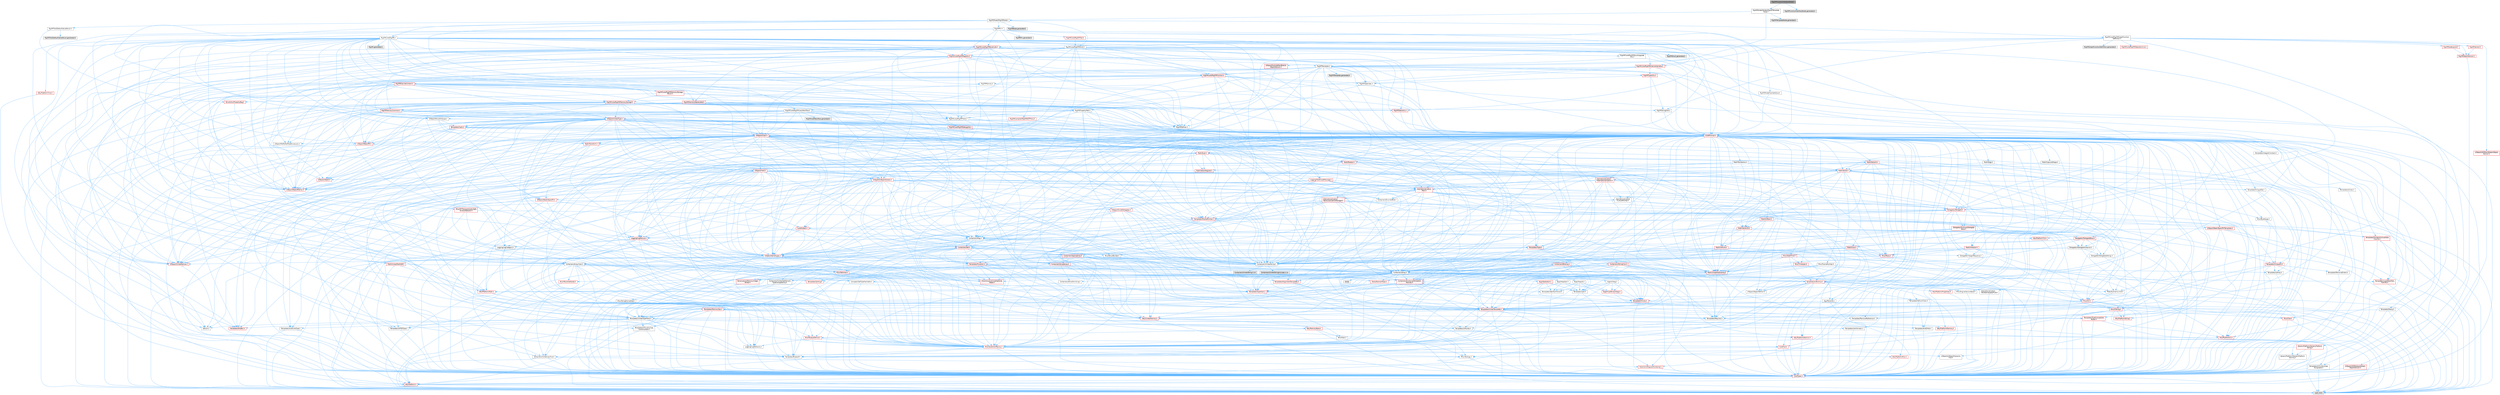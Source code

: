 digraph "RigVMFunctionInterfaceNode.h"
{
 // INTERACTIVE_SVG=YES
 // LATEX_PDF_SIZE
  bgcolor="transparent";
  edge [fontname=Helvetica,fontsize=10,labelfontname=Helvetica,labelfontsize=10];
  node [fontname=Helvetica,fontsize=10,shape=box,height=0.2,width=0.4];
  Node1 [id="Node000001",label="RigVMFunctionInterfaceNode.h",height=0.2,width=0.4,color="gray40", fillcolor="grey60", style="filled", fontcolor="black",tooltip=" "];
  Node1 -> Node2 [id="edge1_Node000001_Node000002",color="steelblue1",style="solid",tooltip=" "];
  Node2 [id="Node000002",label="RigVMModel/Nodes/RigVMTemplate\lNode.h",height=0.2,width=0.4,color="grey40", fillcolor="white", style="filled",URL="$d3/d3f/RigVMTemplateNode_8h.html",tooltip=" "];
  Node2 -> Node3 [id="edge2_Node000002_Node000003",color="steelblue1",style="solid",tooltip=" "];
  Node3 [id="Node000003",label="RigVMModel/RigVMNode.h",height=0.2,width=0.4,color="grey40", fillcolor="white", style="filled",URL="$df/d31/RigVMNode_8h.html",tooltip=" "];
  Node3 -> Node4 [id="edge3_Node000003_Node000004",color="steelblue1",style="solid",tooltip=" "];
  Node4 [id="Node000004",label="RigVMPin.h",height=0.2,width=0.4,color="grey40", fillcolor="white", style="filled",URL="$d3/d56/RigVMPin_8h.html",tooltip=" "];
  Node4 -> Node5 [id="edge4_Node000004_Node000005",color="steelblue1",style="solid",tooltip=" "];
  Node5 [id="Node000005",label="CoreMinimal.h",height=0.2,width=0.4,color="red", fillcolor="#FFF0F0", style="filled",URL="$d7/d67/CoreMinimal_8h.html",tooltip=" "];
  Node5 -> Node6 [id="edge5_Node000005_Node000006",color="steelblue1",style="solid",tooltip=" "];
  Node6 [id="Node000006",label="CoreTypes.h",height=0.2,width=0.4,color="red", fillcolor="#FFF0F0", style="filled",URL="$dc/dec/CoreTypes_8h.html",tooltip=" "];
  Node6 -> Node7 [id="edge6_Node000006_Node000007",color="steelblue1",style="solid",tooltip=" "];
  Node7 [id="Node000007",label="HAL/Platform.h",height=0.2,width=0.4,color="red", fillcolor="#FFF0F0", style="filled",URL="$d9/dd0/Platform_8h.html",tooltip=" "];
  Node7 -> Node10 [id="edge7_Node000007_Node000010",color="steelblue1",style="solid",tooltip=" "];
  Node10 [id="Node000010",label="type_traits",height=0.2,width=0.4,color="grey60", fillcolor="#E0E0E0", style="filled",tooltip=" "];
  Node5 -> Node20 [id="edge8_Node000005_Node000020",color="steelblue1",style="solid",tooltip=" "];
  Node20 [id="Node000020",label="CoreFwd.h",height=0.2,width=0.4,color="red", fillcolor="#FFF0F0", style="filled",URL="$d1/d1e/CoreFwd_8h.html",tooltip=" "];
  Node20 -> Node6 [id="edge9_Node000020_Node000006",color="steelblue1",style="solid",tooltip=" "];
  Node20 -> Node21 [id="edge10_Node000020_Node000021",color="steelblue1",style="solid",tooltip=" "];
  Node21 [id="Node000021",label="Containers/ContainersFwd.h",height=0.2,width=0.4,color="grey40", fillcolor="white", style="filled",URL="$d4/d0a/ContainersFwd_8h.html",tooltip=" "];
  Node21 -> Node7 [id="edge11_Node000021_Node000007",color="steelblue1",style="solid",tooltip=" "];
  Node21 -> Node6 [id="edge12_Node000021_Node000006",color="steelblue1",style="solid",tooltip=" "];
  Node21 -> Node22 [id="edge13_Node000021_Node000022",color="steelblue1",style="solid",tooltip=" "];
  Node22 [id="Node000022",label="Traits/IsContiguousContainer.h",height=0.2,width=0.4,color="red", fillcolor="#FFF0F0", style="filled",URL="$d5/d3c/IsContiguousContainer_8h.html",tooltip=" "];
  Node22 -> Node6 [id="edge14_Node000022_Node000006",color="steelblue1",style="solid",tooltip=" "];
  Node20 -> Node26 [id="edge15_Node000020_Node000026",color="steelblue1",style="solid",tooltip=" "];
  Node26 [id="Node000026",label="UObject/UObjectHierarchy\lFwd.h",height=0.2,width=0.4,color="grey40", fillcolor="white", style="filled",URL="$d3/d13/UObjectHierarchyFwd_8h.html",tooltip=" "];
  Node5 -> Node26 [id="edge16_Node000005_Node000026",color="steelblue1",style="solid",tooltip=" "];
  Node5 -> Node21 [id="edge17_Node000005_Node000021",color="steelblue1",style="solid",tooltip=" "];
  Node5 -> Node27 [id="edge18_Node000005_Node000027",color="steelblue1",style="solid",tooltip=" "];
  Node27 [id="Node000027",label="Misc/VarArgs.h",height=0.2,width=0.4,color="grey40", fillcolor="white", style="filled",URL="$d5/d6f/VarArgs_8h.html",tooltip=" "];
  Node27 -> Node6 [id="edge19_Node000027_Node000006",color="steelblue1",style="solid",tooltip=" "];
  Node5 -> Node28 [id="edge20_Node000005_Node000028",color="steelblue1",style="solid",tooltip=" "];
  Node28 [id="Node000028",label="Logging/LogVerbosity.h",height=0.2,width=0.4,color="grey40", fillcolor="white", style="filled",URL="$d2/d8f/LogVerbosity_8h.html",tooltip=" "];
  Node28 -> Node6 [id="edge21_Node000028_Node000006",color="steelblue1",style="solid",tooltip=" "];
  Node5 -> Node29 [id="edge22_Node000005_Node000029",color="steelblue1",style="solid",tooltip=" "];
  Node29 [id="Node000029",label="Misc/OutputDevice.h",height=0.2,width=0.4,color="red", fillcolor="#FFF0F0", style="filled",URL="$d7/d32/OutputDevice_8h.html",tooltip=" "];
  Node29 -> Node20 [id="edge23_Node000029_Node000020",color="steelblue1",style="solid",tooltip=" "];
  Node29 -> Node6 [id="edge24_Node000029_Node000006",color="steelblue1",style="solid",tooltip=" "];
  Node29 -> Node28 [id="edge25_Node000029_Node000028",color="steelblue1",style="solid",tooltip=" "];
  Node29 -> Node27 [id="edge26_Node000029_Node000027",color="steelblue1",style="solid",tooltip=" "];
  Node5 -> Node35 [id="edge27_Node000005_Node000035",color="steelblue1",style="solid",tooltip=" "];
  Node35 [id="Node000035",label="HAL/PlatformCrt.h",height=0.2,width=0.4,color="red", fillcolor="#FFF0F0", style="filled",URL="$d8/d75/PlatformCrt_8h.html",tooltip=" "];
  Node5 -> Node45 [id="edge28_Node000005_Node000045",color="steelblue1",style="solid",tooltip=" "];
  Node45 [id="Node000045",label="HAL/PlatformMisc.h",height=0.2,width=0.4,color="red", fillcolor="#FFF0F0", style="filled",URL="$d0/df5/PlatformMisc_8h.html",tooltip=" "];
  Node45 -> Node6 [id="edge29_Node000045_Node000006",color="steelblue1",style="solid",tooltip=" "];
  Node5 -> Node64 [id="edge30_Node000005_Node000064",color="steelblue1",style="solid",tooltip=" "];
  Node64 [id="Node000064",label="Misc/AssertionMacros.h",height=0.2,width=0.4,color="red", fillcolor="#FFF0F0", style="filled",URL="$d0/dfa/AssertionMacros_8h.html",tooltip=" "];
  Node64 -> Node6 [id="edge31_Node000064_Node000006",color="steelblue1",style="solid",tooltip=" "];
  Node64 -> Node7 [id="edge32_Node000064_Node000007",color="steelblue1",style="solid",tooltip=" "];
  Node64 -> Node45 [id="edge33_Node000064_Node000045",color="steelblue1",style="solid",tooltip=" "];
  Node64 -> Node65 [id="edge34_Node000064_Node000065",color="steelblue1",style="solid",tooltip=" "];
  Node65 [id="Node000065",label="Templates/EnableIf.h",height=0.2,width=0.4,color="grey40", fillcolor="white", style="filled",URL="$d7/d60/EnableIf_8h.html",tooltip=" "];
  Node65 -> Node6 [id="edge35_Node000065_Node000006",color="steelblue1",style="solid",tooltip=" "];
  Node64 -> Node27 [id="edge36_Node000064_Node000027",color="steelblue1",style="solid",tooltip=" "];
  Node5 -> Node73 [id="edge37_Node000005_Node000073",color="steelblue1",style="solid",tooltip=" "];
  Node73 [id="Node000073",label="Templates/IsPointer.h",height=0.2,width=0.4,color="grey40", fillcolor="white", style="filled",URL="$d7/d05/IsPointer_8h.html",tooltip=" "];
  Node73 -> Node6 [id="edge38_Node000073_Node000006",color="steelblue1",style="solid",tooltip=" "];
  Node5 -> Node74 [id="edge39_Node000005_Node000074",color="steelblue1",style="solid",tooltip=" "];
  Node74 [id="Node000074",label="HAL/PlatformMemory.h",height=0.2,width=0.4,color="red", fillcolor="#FFF0F0", style="filled",URL="$de/d68/PlatformMemory_8h.html",tooltip=" "];
  Node74 -> Node6 [id="edge40_Node000074_Node000006",color="steelblue1",style="solid",tooltip=" "];
  Node5 -> Node57 [id="edge41_Node000005_Node000057",color="steelblue1",style="solid",tooltip=" "];
  Node57 [id="Node000057",label="HAL/PlatformAtomics.h",height=0.2,width=0.4,color="red", fillcolor="#FFF0F0", style="filled",URL="$d3/d36/PlatformAtomics_8h.html",tooltip=" "];
  Node57 -> Node6 [id="edge42_Node000057_Node000006",color="steelblue1",style="solid",tooltip=" "];
  Node5 -> Node79 [id="edge43_Node000005_Node000079",color="steelblue1",style="solid",tooltip=" "];
  Node79 [id="Node000079",label="Misc/Exec.h",height=0.2,width=0.4,color="grey40", fillcolor="white", style="filled",URL="$de/ddb/Exec_8h.html",tooltip=" "];
  Node79 -> Node6 [id="edge44_Node000079_Node000006",color="steelblue1",style="solid",tooltip=" "];
  Node79 -> Node64 [id="edge45_Node000079_Node000064",color="steelblue1",style="solid",tooltip=" "];
  Node5 -> Node80 [id="edge46_Node000005_Node000080",color="steelblue1",style="solid",tooltip=" "];
  Node80 [id="Node000080",label="HAL/MemoryBase.h",height=0.2,width=0.4,color="red", fillcolor="#FFF0F0", style="filled",URL="$d6/d9f/MemoryBase_8h.html",tooltip=" "];
  Node80 -> Node6 [id="edge47_Node000080_Node000006",color="steelblue1",style="solid",tooltip=" "];
  Node80 -> Node57 [id="edge48_Node000080_Node000057",color="steelblue1",style="solid",tooltip=" "];
  Node80 -> Node35 [id="edge49_Node000080_Node000035",color="steelblue1",style="solid",tooltip=" "];
  Node80 -> Node79 [id="edge50_Node000080_Node000079",color="steelblue1",style="solid",tooltip=" "];
  Node80 -> Node29 [id="edge51_Node000080_Node000029",color="steelblue1",style="solid",tooltip=" "];
  Node5 -> Node90 [id="edge52_Node000005_Node000090",color="steelblue1",style="solid",tooltip=" "];
  Node90 [id="Node000090",label="HAL/UnrealMemory.h",height=0.2,width=0.4,color="red", fillcolor="#FFF0F0", style="filled",URL="$d9/d96/UnrealMemory_8h.html",tooltip=" "];
  Node90 -> Node6 [id="edge53_Node000090_Node000006",color="steelblue1",style="solid",tooltip=" "];
  Node90 -> Node80 [id="edge54_Node000090_Node000080",color="steelblue1",style="solid",tooltip=" "];
  Node90 -> Node74 [id="edge55_Node000090_Node000074",color="steelblue1",style="solid",tooltip=" "];
  Node90 -> Node73 [id="edge56_Node000090_Node000073",color="steelblue1",style="solid",tooltip=" "];
  Node5 -> Node92 [id="edge57_Node000005_Node000092",color="steelblue1",style="solid",tooltip=" "];
  Node92 [id="Node000092",label="Templates/IsArithmetic.h",height=0.2,width=0.4,color="grey40", fillcolor="white", style="filled",URL="$d2/d5d/IsArithmetic_8h.html",tooltip=" "];
  Node92 -> Node6 [id="edge58_Node000092_Node000006",color="steelblue1",style="solid",tooltip=" "];
  Node5 -> Node86 [id="edge59_Node000005_Node000086",color="steelblue1",style="solid",tooltip=" "];
  Node86 [id="Node000086",label="Templates/AndOrNot.h",height=0.2,width=0.4,color="grey40", fillcolor="white", style="filled",URL="$db/d0a/AndOrNot_8h.html",tooltip=" "];
  Node86 -> Node6 [id="edge60_Node000086_Node000006",color="steelblue1",style="solid",tooltip=" "];
  Node5 -> Node93 [id="edge61_Node000005_Node000093",color="steelblue1",style="solid",tooltip=" "];
  Node93 [id="Node000093",label="Templates/IsPODType.h",height=0.2,width=0.4,color="grey40", fillcolor="white", style="filled",URL="$d7/db1/IsPODType_8h.html",tooltip=" "];
  Node93 -> Node6 [id="edge62_Node000093_Node000006",color="steelblue1",style="solid",tooltip=" "];
  Node5 -> Node94 [id="edge63_Node000005_Node000094",color="steelblue1",style="solid",tooltip=" "];
  Node94 [id="Node000094",label="Templates/IsUECoreType.h",height=0.2,width=0.4,color="grey40", fillcolor="white", style="filled",URL="$d1/db8/IsUECoreType_8h.html",tooltip=" "];
  Node94 -> Node6 [id="edge64_Node000094_Node000006",color="steelblue1",style="solid",tooltip=" "];
  Node94 -> Node10 [id="edge65_Node000094_Node000010",color="steelblue1",style="solid",tooltip=" "];
  Node5 -> Node87 [id="edge66_Node000005_Node000087",color="steelblue1",style="solid",tooltip=" "];
  Node87 [id="Node000087",label="Templates/IsTriviallyCopy\lConstructible.h",height=0.2,width=0.4,color="grey40", fillcolor="white", style="filled",URL="$d3/d78/IsTriviallyCopyConstructible_8h.html",tooltip=" "];
  Node87 -> Node6 [id="edge67_Node000087_Node000006",color="steelblue1",style="solid",tooltip=" "];
  Node87 -> Node10 [id="edge68_Node000087_Node000010",color="steelblue1",style="solid",tooltip=" "];
  Node5 -> Node95 [id="edge69_Node000005_Node000095",color="steelblue1",style="solid",tooltip=" "];
  Node95 [id="Node000095",label="Templates/UnrealTypeTraits.h",height=0.2,width=0.4,color="grey40", fillcolor="white", style="filled",URL="$d2/d2d/UnrealTypeTraits_8h.html",tooltip=" "];
  Node95 -> Node6 [id="edge70_Node000095_Node000006",color="steelblue1",style="solid",tooltip=" "];
  Node95 -> Node73 [id="edge71_Node000095_Node000073",color="steelblue1",style="solid",tooltip=" "];
  Node95 -> Node64 [id="edge72_Node000095_Node000064",color="steelblue1",style="solid",tooltip=" "];
  Node95 -> Node86 [id="edge73_Node000095_Node000086",color="steelblue1",style="solid",tooltip=" "];
  Node95 -> Node65 [id="edge74_Node000095_Node000065",color="steelblue1",style="solid",tooltip=" "];
  Node95 -> Node92 [id="edge75_Node000095_Node000092",color="steelblue1",style="solid",tooltip=" "];
  Node95 -> Node32 [id="edge76_Node000095_Node000032",color="steelblue1",style="solid",tooltip=" "];
  Node32 [id="Node000032",label="IsEnum.h",height=0.2,width=0.4,color="grey40", fillcolor="white", style="filled",URL="$d4/de5/IsEnum_8h.html",tooltip=" "];
  Node95 -> Node96 [id="edge77_Node000095_Node000096",color="steelblue1",style="solid",tooltip=" "];
  Node96 [id="Node000096",label="Templates/Models.h",height=0.2,width=0.4,color="red", fillcolor="#FFF0F0", style="filled",URL="$d3/d0c/Models_8h.html",tooltip=" "];
  Node95 -> Node93 [id="edge78_Node000095_Node000093",color="steelblue1",style="solid",tooltip=" "];
  Node95 -> Node94 [id="edge79_Node000095_Node000094",color="steelblue1",style="solid",tooltip=" "];
  Node95 -> Node87 [id="edge80_Node000095_Node000087",color="steelblue1",style="solid",tooltip=" "];
  Node5 -> Node65 [id="edge81_Node000005_Node000065",color="steelblue1",style="solid",tooltip=" "];
  Node5 -> Node97 [id="edge82_Node000005_Node000097",color="steelblue1",style="solid",tooltip=" "];
  Node97 [id="Node000097",label="Templates/RemoveReference.h",height=0.2,width=0.4,color="grey40", fillcolor="white", style="filled",URL="$da/dbe/RemoveReference_8h.html",tooltip=" "];
  Node97 -> Node6 [id="edge83_Node000097_Node000006",color="steelblue1",style="solid",tooltip=" "];
  Node5 -> Node98 [id="edge84_Node000005_Node000098",color="steelblue1",style="solid",tooltip=" "];
  Node98 [id="Node000098",label="Templates/IntegralConstant.h",height=0.2,width=0.4,color="grey40", fillcolor="white", style="filled",URL="$db/d1b/IntegralConstant_8h.html",tooltip=" "];
  Node98 -> Node6 [id="edge85_Node000098_Node000006",color="steelblue1",style="solid",tooltip=" "];
  Node5 -> Node99 [id="edge86_Node000005_Node000099",color="steelblue1",style="solid",tooltip=" "];
  Node99 [id="Node000099",label="Templates/IsClass.h",height=0.2,width=0.4,color="grey40", fillcolor="white", style="filled",URL="$db/dcb/IsClass_8h.html",tooltip=" "];
  Node99 -> Node6 [id="edge87_Node000099_Node000006",color="steelblue1",style="solid",tooltip=" "];
  Node5 -> Node100 [id="edge88_Node000005_Node000100",color="steelblue1",style="solid",tooltip=" "];
  Node100 [id="Node000100",label="Templates/TypeCompatible\lBytes.h",height=0.2,width=0.4,color="red", fillcolor="#FFF0F0", style="filled",URL="$df/d0a/TypeCompatibleBytes_8h.html",tooltip=" "];
  Node100 -> Node6 [id="edge89_Node000100_Node000006",color="steelblue1",style="solid",tooltip=" "];
  Node100 -> Node10 [id="edge90_Node000100_Node000010",color="steelblue1",style="solid",tooltip=" "];
  Node5 -> Node22 [id="edge91_Node000005_Node000022",color="steelblue1",style="solid",tooltip=" "];
  Node5 -> Node101 [id="edge92_Node000005_Node000101",color="steelblue1",style="solid",tooltip=" "];
  Node101 [id="Node000101",label="Templates/UnrealTemplate.h",height=0.2,width=0.4,color="red", fillcolor="#FFF0F0", style="filled",URL="$d4/d24/UnrealTemplate_8h.html",tooltip=" "];
  Node101 -> Node6 [id="edge93_Node000101_Node000006",color="steelblue1",style="solid",tooltip=" "];
  Node101 -> Node73 [id="edge94_Node000101_Node000073",color="steelblue1",style="solid",tooltip=" "];
  Node101 -> Node90 [id="edge95_Node000101_Node000090",color="steelblue1",style="solid",tooltip=" "];
  Node101 -> Node95 [id="edge96_Node000101_Node000095",color="steelblue1",style="solid",tooltip=" "];
  Node101 -> Node97 [id="edge97_Node000101_Node000097",color="steelblue1",style="solid",tooltip=" "];
  Node101 -> Node67 [id="edge98_Node000101_Node000067",color="steelblue1",style="solid",tooltip=" "];
  Node67 [id="Node000067",label="Templates/Requires.h",height=0.2,width=0.4,color="grey40", fillcolor="white", style="filled",URL="$dc/d96/Requires_8h.html",tooltip=" "];
  Node67 -> Node65 [id="edge99_Node000067_Node000065",color="steelblue1",style="solid",tooltip=" "];
  Node67 -> Node10 [id="edge100_Node000067_Node000010",color="steelblue1",style="solid",tooltip=" "];
  Node101 -> Node100 [id="edge101_Node000101_Node000100",color="steelblue1",style="solid",tooltip=" "];
  Node101 -> Node22 [id="edge102_Node000101_Node000022",color="steelblue1",style="solid",tooltip=" "];
  Node101 -> Node10 [id="edge103_Node000101_Node000010",color="steelblue1",style="solid",tooltip=" "];
  Node5 -> Node50 [id="edge104_Node000005_Node000050",color="steelblue1",style="solid",tooltip=" "];
  Node50 [id="Node000050",label="Math/NumericLimits.h",height=0.2,width=0.4,color="grey40", fillcolor="white", style="filled",URL="$df/d1b/NumericLimits_8h.html",tooltip=" "];
  Node50 -> Node6 [id="edge105_Node000050_Node000006",color="steelblue1",style="solid",tooltip=" "];
  Node5 -> Node105 [id="edge106_Node000005_Node000105",color="steelblue1",style="solid",tooltip=" "];
  Node105 [id="Node000105",label="HAL/PlatformMath.h",height=0.2,width=0.4,color="red", fillcolor="#FFF0F0", style="filled",URL="$dc/d53/PlatformMath_8h.html",tooltip=" "];
  Node105 -> Node6 [id="edge107_Node000105_Node000006",color="steelblue1",style="solid",tooltip=" "];
  Node5 -> Node88 [id="edge108_Node000005_Node000088",color="steelblue1",style="solid",tooltip=" "];
  Node88 [id="Node000088",label="Templates/IsTriviallyCopy\lAssignable.h",height=0.2,width=0.4,color="grey40", fillcolor="white", style="filled",URL="$d2/df2/IsTriviallyCopyAssignable_8h.html",tooltip=" "];
  Node88 -> Node6 [id="edge109_Node000088_Node000006",color="steelblue1",style="solid",tooltip=" "];
  Node88 -> Node10 [id="edge110_Node000088_Node000010",color="steelblue1",style="solid",tooltip=" "];
  Node5 -> Node113 [id="edge111_Node000005_Node000113",color="steelblue1",style="solid",tooltip=" "];
  Node113 [id="Node000113",label="Templates/MemoryOps.h",height=0.2,width=0.4,color="red", fillcolor="#FFF0F0", style="filled",URL="$db/dea/MemoryOps_8h.html",tooltip=" "];
  Node113 -> Node6 [id="edge112_Node000113_Node000006",color="steelblue1",style="solid",tooltip=" "];
  Node113 -> Node90 [id="edge113_Node000113_Node000090",color="steelblue1",style="solid",tooltip=" "];
  Node113 -> Node88 [id="edge114_Node000113_Node000088",color="steelblue1",style="solid",tooltip=" "];
  Node113 -> Node87 [id="edge115_Node000113_Node000087",color="steelblue1",style="solid",tooltip=" "];
  Node113 -> Node67 [id="edge116_Node000113_Node000067",color="steelblue1",style="solid",tooltip=" "];
  Node113 -> Node95 [id="edge117_Node000113_Node000095",color="steelblue1",style="solid",tooltip=" "];
  Node113 -> Node10 [id="edge118_Node000113_Node000010",color="steelblue1",style="solid",tooltip=" "];
  Node5 -> Node114 [id="edge119_Node000005_Node000114",color="steelblue1",style="solid",tooltip=" "];
  Node114 [id="Node000114",label="Containers/ContainerAllocation\lPolicies.h",height=0.2,width=0.4,color="red", fillcolor="#FFF0F0", style="filled",URL="$d7/dff/ContainerAllocationPolicies_8h.html",tooltip=" "];
  Node114 -> Node6 [id="edge120_Node000114_Node000006",color="steelblue1",style="solid",tooltip=" "];
  Node114 -> Node114 [id="edge121_Node000114_Node000114",color="steelblue1",style="solid",tooltip=" "];
  Node114 -> Node105 [id="edge122_Node000114_Node000105",color="steelblue1",style="solid",tooltip=" "];
  Node114 -> Node90 [id="edge123_Node000114_Node000090",color="steelblue1",style="solid",tooltip=" "];
  Node114 -> Node50 [id="edge124_Node000114_Node000050",color="steelblue1",style="solid",tooltip=" "];
  Node114 -> Node64 [id="edge125_Node000114_Node000064",color="steelblue1",style="solid",tooltip=" "];
  Node114 -> Node113 [id="edge126_Node000114_Node000113",color="steelblue1",style="solid",tooltip=" "];
  Node114 -> Node100 [id="edge127_Node000114_Node000100",color="steelblue1",style="solid",tooltip=" "];
  Node114 -> Node10 [id="edge128_Node000114_Node000010",color="steelblue1",style="solid",tooltip=" "];
  Node5 -> Node117 [id="edge129_Node000005_Node000117",color="steelblue1",style="solid",tooltip=" "];
  Node117 [id="Node000117",label="Templates/IsEnumClass.h",height=0.2,width=0.4,color="grey40", fillcolor="white", style="filled",URL="$d7/d15/IsEnumClass_8h.html",tooltip=" "];
  Node117 -> Node6 [id="edge130_Node000117_Node000006",color="steelblue1",style="solid",tooltip=" "];
  Node117 -> Node86 [id="edge131_Node000117_Node000086",color="steelblue1",style="solid",tooltip=" "];
  Node5 -> Node118 [id="edge132_Node000005_Node000118",color="steelblue1",style="solid",tooltip=" "];
  Node118 [id="Node000118",label="HAL/PlatformProperties.h",height=0.2,width=0.4,color="red", fillcolor="#FFF0F0", style="filled",URL="$d9/db0/PlatformProperties_8h.html",tooltip=" "];
  Node118 -> Node6 [id="edge133_Node000118_Node000006",color="steelblue1",style="solid",tooltip=" "];
  Node5 -> Node121 [id="edge134_Node000005_Node000121",color="steelblue1",style="solid",tooltip=" "];
  Node121 [id="Node000121",label="Misc/EngineVersionBase.h",height=0.2,width=0.4,color="grey40", fillcolor="white", style="filled",URL="$d5/d2b/EngineVersionBase_8h.html",tooltip=" "];
  Node121 -> Node6 [id="edge135_Node000121_Node000006",color="steelblue1",style="solid",tooltip=" "];
  Node5 -> Node122 [id="edge136_Node000005_Node000122",color="steelblue1",style="solid",tooltip=" "];
  Node122 [id="Node000122",label="Internationalization\l/TextNamespaceFwd.h",height=0.2,width=0.4,color="grey40", fillcolor="white", style="filled",URL="$d8/d97/TextNamespaceFwd_8h.html",tooltip=" "];
  Node122 -> Node6 [id="edge137_Node000122_Node000006",color="steelblue1",style="solid",tooltip=" "];
  Node5 -> Node123 [id="edge138_Node000005_Node000123",color="steelblue1",style="solid",tooltip=" "];
  Node123 [id="Node000123",label="Serialization/Archive.h",height=0.2,width=0.4,color="red", fillcolor="#FFF0F0", style="filled",URL="$d7/d3b/Archive_8h.html",tooltip=" "];
  Node123 -> Node20 [id="edge139_Node000123_Node000020",color="steelblue1",style="solid",tooltip=" "];
  Node123 -> Node6 [id="edge140_Node000123_Node000006",color="steelblue1",style="solid",tooltip=" "];
  Node123 -> Node118 [id="edge141_Node000123_Node000118",color="steelblue1",style="solid",tooltip=" "];
  Node123 -> Node122 [id="edge142_Node000123_Node000122",color="steelblue1",style="solid",tooltip=" "];
  Node123 -> Node64 [id="edge143_Node000123_Node000064",color="steelblue1",style="solid",tooltip=" "];
  Node123 -> Node121 [id="edge144_Node000123_Node000121",color="steelblue1",style="solid",tooltip=" "];
  Node123 -> Node27 [id="edge145_Node000123_Node000027",color="steelblue1",style="solid",tooltip=" "];
  Node123 -> Node65 [id="edge146_Node000123_Node000065",color="steelblue1",style="solid",tooltip=" "];
  Node123 -> Node117 [id="edge147_Node000123_Node000117",color="steelblue1",style="solid",tooltip=" "];
  Node123 -> Node101 [id="edge148_Node000123_Node000101",color="steelblue1",style="solid",tooltip=" "];
  Node123 -> Node126 [id="edge149_Node000123_Node000126",color="steelblue1",style="solid",tooltip=" "];
  Node126 [id="Node000126",label="UObject/ObjectVersion.h",height=0.2,width=0.4,color="grey40", fillcolor="white", style="filled",URL="$da/d63/ObjectVersion_8h.html",tooltip=" "];
  Node126 -> Node6 [id="edge150_Node000126_Node000006",color="steelblue1",style="solid",tooltip=" "];
  Node5 -> Node127 [id="edge151_Node000005_Node000127",color="steelblue1",style="solid",tooltip=" "];
  Node127 [id="Node000127",label="Templates/Less.h",height=0.2,width=0.4,color="grey40", fillcolor="white", style="filled",URL="$de/dc8/Less_8h.html",tooltip=" "];
  Node127 -> Node6 [id="edge152_Node000127_Node000006",color="steelblue1",style="solid",tooltip=" "];
  Node127 -> Node101 [id="edge153_Node000127_Node000101",color="steelblue1",style="solid",tooltip=" "];
  Node5 -> Node128 [id="edge154_Node000005_Node000128",color="steelblue1",style="solid",tooltip=" "];
  Node128 [id="Node000128",label="Templates/Sorting.h",height=0.2,width=0.4,color="red", fillcolor="#FFF0F0", style="filled",URL="$d3/d9e/Sorting_8h.html",tooltip=" "];
  Node128 -> Node6 [id="edge155_Node000128_Node000006",color="steelblue1",style="solid",tooltip=" "];
  Node128 -> Node105 [id="edge156_Node000128_Node000105",color="steelblue1",style="solid",tooltip=" "];
  Node128 -> Node127 [id="edge157_Node000128_Node000127",color="steelblue1",style="solid",tooltip=" "];
  Node5 -> Node139 [id="edge158_Node000005_Node000139",color="steelblue1",style="solid",tooltip=" "];
  Node139 [id="Node000139",label="Misc/Char.h",height=0.2,width=0.4,color="red", fillcolor="#FFF0F0", style="filled",URL="$d0/d58/Char_8h.html",tooltip=" "];
  Node139 -> Node6 [id="edge159_Node000139_Node000006",color="steelblue1",style="solid",tooltip=" "];
  Node139 -> Node10 [id="edge160_Node000139_Node000010",color="steelblue1",style="solid",tooltip=" "];
  Node5 -> Node142 [id="edge161_Node000005_Node000142",color="steelblue1",style="solid",tooltip=" "];
  Node142 [id="Node000142",label="GenericPlatform/GenericPlatform\lStricmp.h",height=0.2,width=0.4,color="grey40", fillcolor="white", style="filled",URL="$d2/d86/GenericPlatformStricmp_8h.html",tooltip=" "];
  Node142 -> Node6 [id="edge162_Node000142_Node000006",color="steelblue1",style="solid",tooltip=" "];
  Node5 -> Node143 [id="edge163_Node000005_Node000143",color="steelblue1",style="solid",tooltip=" "];
  Node143 [id="Node000143",label="GenericPlatform/GenericPlatform\lString.h",height=0.2,width=0.4,color="red", fillcolor="#FFF0F0", style="filled",URL="$dd/d20/GenericPlatformString_8h.html",tooltip=" "];
  Node143 -> Node6 [id="edge164_Node000143_Node000006",color="steelblue1",style="solid",tooltip=" "];
  Node143 -> Node142 [id="edge165_Node000143_Node000142",color="steelblue1",style="solid",tooltip=" "];
  Node143 -> Node65 [id="edge166_Node000143_Node000065",color="steelblue1",style="solid",tooltip=" "];
  Node143 -> Node10 [id="edge167_Node000143_Node000010",color="steelblue1",style="solid",tooltip=" "];
  Node5 -> Node76 [id="edge168_Node000005_Node000076",color="steelblue1",style="solid",tooltip=" "];
  Node76 [id="Node000076",label="HAL/PlatformString.h",height=0.2,width=0.4,color="red", fillcolor="#FFF0F0", style="filled",URL="$db/db5/PlatformString_8h.html",tooltip=" "];
  Node76 -> Node6 [id="edge169_Node000076_Node000006",color="steelblue1",style="solid",tooltip=" "];
  Node5 -> Node146 [id="edge170_Node000005_Node000146",color="steelblue1",style="solid",tooltip=" "];
  Node146 [id="Node000146",label="Misc/CString.h",height=0.2,width=0.4,color="red", fillcolor="#FFF0F0", style="filled",URL="$d2/d49/CString_8h.html",tooltip=" "];
  Node146 -> Node6 [id="edge171_Node000146_Node000006",color="steelblue1",style="solid",tooltip=" "];
  Node146 -> Node35 [id="edge172_Node000146_Node000035",color="steelblue1",style="solid",tooltip=" "];
  Node146 -> Node76 [id="edge173_Node000146_Node000076",color="steelblue1",style="solid",tooltip=" "];
  Node146 -> Node64 [id="edge174_Node000146_Node000064",color="steelblue1",style="solid",tooltip=" "];
  Node146 -> Node139 [id="edge175_Node000146_Node000139",color="steelblue1",style="solid",tooltip=" "];
  Node146 -> Node27 [id="edge176_Node000146_Node000027",color="steelblue1",style="solid",tooltip=" "];
  Node5 -> Node147 [id="edge177_Node000005_Node000147",color="steelblue1",style="solid",tooltip=" "];
  Node147 [id="Node000147",label="Misc/Crc.h",height=0.2,width=0.4,color="red", fillcolor="#FFF0F0", style="filled",URL="$d4/dd2/Crc_8h.html",tooltip=" "];
  Node147 -> Node6 [id="edge178_Node000147_Node000006",color="steelblue1",style="solid",tooltip=" "];
  Node147 -> Node76 [id="edge179_Node000147_Node000076",color="steelblue1",style="solid",tooltip=" "];
  Node147 -> Node64 [id="edge180_Node000147_Node000064",color="steelblue1",style="solid",tooltip=" "];
  Node147 -> Node146 [id="edge181_Node000147_Node000146",color="steelblue1",style="solid",tooltip=" "];
  Node147 -> Node139 [id="edge182_Node000147_Node000139",color="steelblue1",style="solid",tooltip=" "];
  Node147 -> Node95 [id="edge183_Node000147_Node000095",color="steelblue1",style="solid",tooltip=" "];
  Node5 -> Node138 [id="edge184_Node000005_Node000138",color="steelblue1",style="solid",tooltip=" "];
  Node138 [id="Node000138",label="Math/UnrealMathUtility.h",height=0.2,width=0.4,color="red", fillcolor="#FFF0F0", style="filled",URL="$db/db8/UnrealMathUtility_8h.html",tooltip=" "];
  Node138 -> Node6 [id="edge185_Node000138_Node000006",color="steelblue1",style="solid",tooltip=" "];
  Node138 -> Node64 [id="edge186_Node000138_Node000064",color="steelblue1",style="solid",tooltip=" "];
  Node138 -> Node105 [id="edge187_Node000138_Node000105",color="steelblue1",style="solid",tooltip=" "];
  Node138 -> Node67 [id="edge188_Node000138_Node000067",color="steelblue1",style="solid",tooltip=" "];
  Node5 -> Node148 [id="edge189_Node000005_Node000148",color="steelblue1",style="solid",tooltip=" "];
  Node148 [id="Node000148",label="Containers/UnrealString.h",height=0.2,width=0.4,color="grey40", fillcolor="white", style="filled",URL="$d5/dba/UnrealString_8h.html",tooltip=" "];
  Node148 -> Node149 [id="edge190_Node000148_Node000149",color="steelblue1",style="solid",tooltip=" "];
  Node149 [id="Node000149",label="Containers/UnrealStringIncludes.h.inl",height=0.2,width=0.4,color="grey60", fillcolor="#E0E0E0", style="filled",tooltip=" "];
  Node148 -> Node150 [id="edge191_Node000148_Node000150",color="steelblue1",style="solid",tooltip=" "];
  Node150 [id="Node000150",label="Containers/UnrealString.h.inl",height=0.2,width=0.4,color="grey60", fillcolor="#E0E0E0", style="filled",tooltip=" "];
  Node148 -> Node151 [id="edge192_Node000148_Node000151",color="steelblue1",style="solid",tooltip=" "];
  Node151 [id="Node000151",label="Misc/StringFormatArg.h",height=0.2,width=0.4,color="grey40", fillcolor="white", style="filled",URL="$d2/d16/StringFormatArg_8h.html",tooltip=" "];
  Node151 -> Node21 [id="edge193_Node000151_Node000021",color="steelblue1",style="solid",tooltip=" "];
  Node5 -> Node152 [id="edge194_Node000005_Node000152",color="steelblue1",style="solid",tooltip=" "];
  Node152 [id="Node000152",label="Containers/Array.h",height=0.2,width=0.4,color="grey40", fillcolor="white", style="filled",URL="$df/dd0/Array_8h.html",tooltip=" "];
  Node152 -> Node6 [id="edge195_Node000152_Node000006",color="steelblue1",style="solid",tooltip=" "];
  Node152 -> Node64 [id="edge196_Node000152_Node000064",color="steelblue1",style="solid",tooltip=" "];
  Node152 -> Node153 [id="edge197_Node000152_Node000153",color="steelblue1",style="solid",tooltip=" "];
  Node153 [id="Node000153",label="Misc/IntrusiveUnsetOptional\lState.h",height=0.2,width=0.4,color="red", fillcolor="#FFF0F0", style="filled",URL="$d2/d0a/IntrusiveUnsetOptionalState_8h.html",tooltip=" "];
  Node152 -> Node155 [id="edge198_Node000152_Node000155",color="steelblue1",style="solid",tooltip=" "];
  Node155 [id="Node000155",label="Misc/ReverseIterate.h",height=0.2,width=0.4,color="red", fillcolor="#FFF0F0", style="filled",URL="$db/de3/ReverseIterate_8h.html",tooltip=" "];
  Node155 -> Node7 [id="edge199_Node000155_Node000007",color="steelblue1",style="solid",tooltip=" "];
  Node152 -> Node90 [id="edge200_Node000152_Node000090",color="steelblue1",style="solid",tooltip=" "];
  Node152 -> Node95 [id="edge201_Node000152_Node000095",color="steelblue1",style="solid",tooltip=" "];
  Node152 -> Node101 [id="edge202_Node000152_Node000101",color="steelblue1",style="solid",tooltip=" "];
  Node152 -> Node157 [id="edge203_Node000152_Node000157",color="steelblue1",style="solid",tooltip=" "];
  Node157 [id="Node000157",label="Containers/AllowShrinking.h",height=0.2,width=0.4,color="grey40", fillcolor="white", style="filled",URL="$d7/d1a/AllowShrinking_8h.html",tooltip=" "];
  Node157 -> Node6 [id="edge204_Node000157_Node000006",color="steelblue1",style="solid",tooltip=" "];
  Node152 -> Node114 [id="edge205_Node000152_Node000114",color="steelblue1",style="solid",tooltip=" "];
  Node152 -> Node158 [id="edge206_Node000152_Node000158",color="steelblue1",style="solid",tooltip=" "];
  Node158 [id="Node000158",label="Containers/ContainerElement\lTypeCompatibility.h",height=0.2,width=0.4,color="grey40", fillcolor="white", style="filled",URL="$df/ddf/ContainerElementTypeCompatibility_8h.html",tooltip=" "];
  Node158 -> Node6 [id="edge207_Node000158_Node000006",color="steelblue1",style="solid",tooltip=" "];
  Node158 -> Node95 [id="edge208_Node000158_Node000095",color="steelblue1",style="solid",tooltip=" "];
  Node152 -> Node123 [id="edge209_Node000152_Node000123",color="steelblue1",style="solid",tooltip=" "];
  Node152 -> Node159 [id="edge210_Node000152_Node000159",color="steelblue1",style="solid",tooltip=" "];
  Node159 [id="Node000159",label="Serialization/MemoryImage\lWriter.h",height=0.2,width=0.4,color="red", fillcolor="#FFF0F0", style="filled",URL="$d0/d08/MemoryImageWriter_8h.html",tooltip=" "];
  Node159 -> Node6 [id="edge211_Node000159_Node000006",color="steelblue1",style="solid",tooltip=" "];
  Node152 -> Node168 [id="edge212_Node000152_Node000168",color="steelblue1",style="solid",tooltip=" "];
  Node168 [id="Node000168",label="Algo/Heapify.h",height=0.2,width=0.4,color="grey40", fillcolor="white", style="filled",URL="$d0/d2a/Heapify_8h.html",tooltip=" "];
  Node168 -> Node135 [id="edge213_Node000168_Node000135",color="steelblue1",style="solid",tooltip=" "];
  Node135 [id="Node000135",label="Algo/Impl/BinaryHeap.h",height=0.2,width=0.4,color="red", fillcolor="#FFF0F0", style="filled",URL="$d7/da3/Algo_2Impl_2BinaryHeap_8h.html",tooltip=" "];
  Node135 -> Node131 [id="edge214_Node000135_Node000131",color="steelblue1",style="solid",tooltip=" "];
  Node131 [id="Node000131",label="Templates/Invoke.h",height=0.2,width=0.4,color="red", fillcolor="#FFF0F0", style="filled",URL="$d7/deb/Invoke_8h.html",tooltip=" "];
  Node131 -> Node6 [id="edge215_Node000131_Node000006",color="steelblue1",style="solid",tooltip=" "];
  Node131 -> Node101 [id="edge216_Node000131_Node000101",color="steelblue1",style="solid",tooltip=" "];
  Node131 -> Node10 [id="edge217_Node000131_Node000010",color="steelblue1",style="solid",tooltip=" "];
  Node135 -> Node10 [id="edge218_Node000135_Node000010",color="steelblue1",style="solid",tooltip=" "];
  Node168 -> Node130 [id="edge219_Node000168_Node000130",color="steelblue1",style="solid",tooltip=" "];
  Node130 [id="Node000130",label="Templates/IdentityFunctor.h",height=0.2,width=0.4,color="grey40", fillcolor="white", style="filled",URL="$d7/d2e/IdentityFunctor_8h.html",tooltip=" "];
  Node130 -> Node7 [id="edge220_Node000130_Node000007",color="steelblue1",style="solid",tooltip=" "];
  Node168 -> Node131 [id="edge221_Node000168_Node000131",color="steelblue1",style="solid",tooltip=" "];
  Node168 -> Node127 [id="edge222_Node000168_Node000127",color="steelblue1",style="solid",tooltip=" "];
  Node168 -> Node101 [id="edge223_Node000168_Node000101",color="steelblue1",style="solid",tooltip=" "];
  Node152 -> Node169 [id="edge224_Node000152_Node000169",color="steelblue1",style="solid",tooltip=" "];
  Node169 [id="Node000169",label="Algo/HeapSort.h",height=0.2,width=0.4,color="grey40", fillcolor="white", style="filled",URL="$d3/d92/HeapSort_8h.html",tooltip=" "];
  Node169 -> Node135 [id="edge225_Node000169_Node000135",color="steelblue1",style="solid",tooltip=" "];
  Node169 -> Node130 [id="edge226_Node000169_Node000130",color="steelblue1",style="solid",tooltip=" "];
  Node169 -> Node127 [id="edge227_Node000169_Node000127",color="steelblue1",style="solid",tooltip=" "];
  Node169 -> Node101 [id="edge228_Node000169_Node000101",color="steelblue1",style="solid",tooltip=" "];
  Node152 -> Node170 [id="edge229_Node000152_Node000170",color="steelblue1",style="solid",tooltip=" "];
  Node170 [id="Node000170",label="Algo/IsHeap.h",height=0.2,width=0.4,color="grey40", fillcolor="white", style="filled",URL="$de/d32/IsHeap_8h.html",tooltip=" "];
  Node170 -> Node135 [id="edge230_Node000170_Node000135",color="steelblue1",style="solid",tooltip=" "];
  Node170 -> Node130 [id="edge231_Node000170_Node000130",color="steelblue1",style="solid",tooltip=" "];
  Node170 -> Node131 [id="edge232_Node000170_Node000131",color="steelblue1",style="solid",tooltip=" "];
  Node170 -> Node127 [id="edge233_Node000170_Node000127",color="steelblue1",style="solid",tooltip=" "];
  Node170 -> Node101 [id="edge234_Node000170_Node000101",color="steelblue1",style="solid",tooltip=" "];
  Node152 -> Node135 [id="edge235_Node000152_Node000135",color="steelblue1",style="solid",tooltip=" "];
  Node152 -> Node171 [id="edge236_Node000152_Node000171",color="steelblue1",style="solid",tooltip=" "];
  Node171 [id="Node000171",label="Algo/StableSort.h",height=0.2,width=0.4,color="red", fillcolor="#FFF0F0", style="filled",URL="$d7/d3c/StableSort_8h.html",tooltip=" "];
  Node171 -> Node130 [id="edge237_Node000171_Node000130",color="steelblue1",style="solid",tooltip=" "];
  Node171 -> Node131 [id="edge238_Node000171_Node000131",color="steelblue1",style="solid",tooltip=" "];
  Node171 -> Node127 [id="edge239_Node000171_Node000127",color="steelblue1",style="solid",tooltip=" "];
  Node171 -> Node101 [id="edge240_Node000171_Node000101",color="steelblue1",style="solid",tooltip=" "];
  Node152 -> Node173 [id="edge241_Node000152_Node000173",color="steelblue1",style="solid",tooltip=" "];
  Node173 [id="Node000173",label="Concepts/GetTypeHashable.h",height=0.2,width=0.4,color="grey40", fillcolor="white", style="filled",URL="$d3/da2/GetTypeHashable_8h.html",tooltip=" "];
  Node173 -> Node6 [id="edge242_Node000173_Node000006",color="steelblue1",style="solid",tooltip=" "];
  Node173 -> Node164 [id="edge243_Node000173_Node000164",color="steelblue1",style="solid",tooltip=" "];
  Node164 [id="Node000164",label="Templates/TypeHash.h",height=0.2,width=0.4,color="red", fillcolor="#FFF0F0", style="filled",URL="$d1/d62/TypeHash_8h.html",tooltip=" "];
  Node164 -> Node6 [id="edge244_Node000164_Node000006",color="steelblue1",style="solid",tooltip=" "];
  Node164 -> Node67 [id="edge245_Node000164_Node000067",color="steelblue1",style="solid",tooltip=" "];
  Node164 -> Node147 [id="edge246_Node000164_Node000147",color="steelblue1",style="solid",tooltip=" "];
  Node164 -> Node10 [id="edge247_Node000164_Node000010",color="steelblue1",style="solid",tooltip=" "];
  Node152 -> Node130 [id="edge248_Node000152_Node000130",color="steelblue1",style="solid",tooltip=" "];
  Node152 -> Node131 [id="edge249_Node000152_Node000131",color="steelblue1",style="solid",tooltip=" "];
  Node152 -> Node127 [id="edge250_Node000152_Node000127",color="steelblue1",style="solid",tooltip=" "];
  Node152 -> Node174 [id="edge251_Node000152_Node000174",color="steelblue1",style="solid",tooltip=" "];
  Node174 [id="Node000174",label="Templates/LosesQualifiers\lFromTo.h",height=0.2,width=0.4,color="red", fillcolor="#FFF0F0", style="filled",URL="$d2/db3/LosesQualifiersFromTo_8h.html",tooltip=" "];
  Node174 -> Node10 [id="edge252_Node000174_Node000010",color="steelblue1",style="solid",tooltip=" "];
  Node152 -> Node67 [id="edge253_Node000152_Node000067",color="steelblue1",style="solid",tooltip=" "];
  Node152 -> Node128 [id="edge254_Node000152_Node000128",color="steelblue1",style="solid",tooltip=" "];
  Node152 -> Node175 [id="edge255_Node000152_Node000175",color="steelblue1",style="solid",tooltip=" "];
  Node175 [id="Node000175",label="Templates/AlignmentTemplates.h",height=0.2,width=0.4,color="red", fillcolor="#FFF0F0", style="filled",URL="$dd/d32/AlignmentTemplates_8h.html",tooltip=" "];
  Node175 -> Node6 [id="edge256_Node000175_Node000006",color="steelblue1",style="solid",tooltip=" "];
  Node175 -> Node73 [id="edge257_Node000175_Node000073",color="steelblue1",style="solid",tooltip=" "];
  Node152 -> Node48 [id="edge258_Node000152_Node000048",color="steelblue1",style="solid",tooltip=" "];
  Node48 [id="Node000048",label="Traits/ElementType.h",height=0.2,width=0.4,color="red", fillcolor="#FFF0F0", style="filled",URL="$d5/d4f/ElementType_8h.html",tooltip=" "];
  Node48 -> Node7 [id="edge259_Node000048_Node000007",color="steelblue1",style="solid",tooltip=" "];
  Node48 -> Node10 [id="edge260_Node000048_Node000010",color="steelblue1",style="solid",tooltip=" "];
  Node152 -> Node111 [id="edge261_Node000152_Node000111",color="steelblue1",style="solid",tooltip=" "];
  Node111 [id="Node000111",label="limits",height=0.2,width=0.4,color="grey60", fillcolor="#E0E0E0", style="filled",tooltip=" "];
  Node152 -> Node10 [id="edge262_Node000152_Node000010",color="steelblue1",style="solid",tooltip=" "];
  Node5 -> Node176 [id="edge263_Node000005_Node000176",color="steelblue1",style="solid",tooltip=" "];
  Node176 [id="Node000176",label="Misc/FrameNumber.h",height=0.2,width=0.4,color="grey40", fillcolor="white", style="filled",URL="$dd/dbd/FrameNumber_8h.html",tooltip=" "];
  Node176 -> Node6 [id="edge264_Node000176_Node000006",color="steelblue1",style="solid",tooltip=" "];
  Node176 -> Node50 [id="edge265_Node000176_Node000050",color="steelblue1",style="solid",tooltip=" "];
  Node176 -> Node138 [id="edge266_Node000176_Node000138",color="steelblue1",style="solid",tooltip=" "];
  Node176 -> Node65 [id="edge267_Node000176_Node000065",color="steelblue1",style="solid",tooltip=" "];
  Node176 -> Node95 [id="edge268_Node000176_Node000095",color="steelblue1",style="solid",tooltip=" "];
  Node5 -> Node177 [id="edge269_Node000005_Node000177",color="steelblue1",style="solid",tooltip=" "];
  Node177 [id="Node000177",label="Misc/Timespan.h",height=0.2,width=0.4,color="red", fillcolor="#FFF0F0", style="filled",URL="$da/dd9/Timespan_8h.html",tooltip=" "];
  Node177 -> Node6 [id="edge270_Node000177_Node000006",color="steelblue1",style="solid",tooltip=" "];
  Node177 -> Node138 [id="edge271_Node000177_Node000138",color="steelblue1",style="solid",tooltip=" "];
  Node177 -> Node64 [id="edge272_Node000177_Node000064",color="steelblue1",style="solid",tooltip=" "];
  Node5 -> Node179 [id="edge273_Node000005_Node000179",color="steelblue1",style="solid",tooltip=" "];
  Node179 [id="Node000179",label="Containers/StringConv.h",height=0.2,width=0.4,color="red", fillcolor="#FFF0F0", style="filled",URL="$d3/ddf/StringConv_8h.html",tooltip=" "];
  Node179 -> Node6 [id="edge274_Node000179_Node000006",color="steelblue1",style="solid",tooltip=" "];
  Node179 -> Node64 [id="edge275_Node000179_Node000064",color="steelblue1",style="solid",tooltip=" "];
  Node179 -> Node114 [id="edge276_Node000179_Node000114",color="steelblue1",style="solid",tooltip=" "];
  Node179 -> Node152 [id="edge277_Node000179_Node000152",color="steelblue1",style="solid",tooltip=" "];
  Node179 -> Node146 [id="edge278_Node000179_Node000146",color="steelblue1",style="solid",tooltip=" "];
  Node179 -> Node180 [id="edge279_Node000179_Node000180",color="steelblue1",style="solid",tooltip=" "];
  Node180 [id="Node000180",label="Templates/IsArray.h",height=0.2,width=0.4,color="grey40", fillcolor="white", style="filled",URL="$d8/d8d/IsArray_8h.html",tooltip=" "];
  Node180 -> Node6 [id="edge280_Node000180_Node000006",color="steelblue1",style="solid",tooltip=" "];
  Node179 -> Node101 [id="edge281_Node000179_Node000101",color="steelblue1",style="solid",tooltip=" "];
  Node179 -> Node95 [id="edge282_Node000179_Node000095",color="steelblue1",style="solid",tooltip=" "];
  Node179 -> Node48 [id="edge283_Node000179_Node000048",color="steelblue1",style="solid",tooltip=" "];
  Node179 -> Node22 [id="edge284_Node000179_Node000022",color="steelblue1",style="solid",tooltip=" "];
  Node179 -> Node10 [id="edge285_Node000179_Node000010",color="steelblue1",style="solid",tooltip=" "];
  Node5 -> Node181 [id="edge286_Node000005_Node000181",color="steelblue1",style="solid",tooltip=" "];
  Node181 [id="Node000181",label="UObject/UnrealNames.h",height=0.2,width=0.4,color="red", fillcolor="#FFF0F0", style="filled",URL="$d8/db1/UnrealNames_8h.html",tooltip=" "];
  Node181 -> Node6 [id="edge287_Node000181_Node000006",color="steelblue1",style="solid",tooltip=" "];
  Node5 -> Node183 [id="edge288_Node000005_Node000183",color="steelblue1",style="solid",tooltip=" "];
  Node183 [id="Node000183",label="UObject/NameTypes.h",height=0.2,width=0.4,color="red", fillcolor="#FFF0F0", style="filled",URL="$d6/d35/NameTypes_8h.html",tooltip=" "];
  Node183 -> Node6 [id="edge289_Node000183_Node000006",color="steelblue1",style="solid",tooltip=" "];
  Node183 -> Node64 [id="edge290_Node000183_Node000064",color="steelblue1",style="solid",tooltip=" "];
  Node183 -> Node90 [id="edge291_Node000183_Node000090",color="steelblue1",style="solid",tooltip=" "];
  Node183 -> Node95 [id="edge292_Node000183_Node000095",color="steelblue1",style="solid",tooltip=" "];
  Node183 -> Node101 [id="edge293_Node000183_Node000101",color="steelblue1",style="solid",tooltip=" "];
  Node183 -> Node148 [id="edge294_Node000183_Node000148",color="steelblue1",style="solid",tooltip=" "];
  Node183 -> Node179 [id="edge295_Node000183_Node000179",color="steelblue1",style="solid",tooltip=" "];
  Node183 -> Node181 [id="edge296_Node000183_Node000181",color="steelblue1",style="solid",tooltip=" "];
  Node183 -> Node153 [id="edge297_Node000183_Node000153",color="steelblue1",style="solid",tooltip=" "];
  Node5 -> Node191 [id="edge298_Node000005_Node000191",color="steelblue1",style="solid",tooltip=" "];
  Node191 [id="Node000191",label="Misc/Parse.h",height=0.2,width=0.4,color="red", fillcolor="#FFF0F0", style="filled",URL="$dc/d71/Parse_8h.html",tooltip=" "];
  Node191 -> Node148 [id="edge299_Node000191_Node000148",color="steelblue1",style="solid",tooltip=" "];
  Node191 -> Node6 [id="edge300_Node000191_Node000006",color="steelblue1",style="solid",tooltip=" "];
  Node191 -> Node35 [id="edge301_Node000191_Node000035",color="steelblue1",style="solid",tooltip=" "];
  Node191 -> Node192 [id="edge302_Node000191_Node000192",color="steelblue1",style="solid",tooltip=" "];
  Node192 [id="Node000192",label="Templates/Function.h",height=0.2,width=0.4,color="red", fillcolor="#FFF0F0", style="filled",URL="$df/df5/Function_8h.html",tooltip=" "];
  Node192 -> Node6 [id="edge303_Node000192_Node000006",color="steelblue1",style="solid",tooltip=" "];
  Node192 -> Node64 [id="edge304_Node000192_Node000064",color="steelblue1",style="solid",tooltip=" "];
  Node192 -> Node153 [id="edge305_Node000192_Node000153",color="steelblue1",style="solid",tooltip=" "];
  Node192 -> Node90 [id="edge306_Node000192_Node000090",color="steelblue1",style="solid",tooltip=" "];
  Node192 -> Node95 [id="edge307_Node000192_Node000095",color="steelblue1",style="solid",tooltip=" "];
  Node192 -> Node131 [id="edge308_Node000192_Node000131",color="steelblue1",style="solid",tooltip=" "];
  Node192 -> Node101 [id="edge309_Node000192_Node000101",color="steelblue1",style="solid",tooltip=" "];
  Node192 -> Node67 [id="edge310_Node000192_Node000067",color="steelblue1",style="solid",tooltip=" "];
  Node192 -> Node138 [id="edge311_Node000192_Node000138",color="steelblue1",style="solid",tooltip=" "];
  Node192 -> Node10 [id="edge312_Node000192_Node000010",color="steelblue1",style="solid",tooltip=" "];
  Node5 -> Node175 [id="edge313_Node000005_Node000175",color="steelblue1",style="solid",tooltip=" "];
  Node5 -> Node194 [id="edge314_Node000005_Node000194",color="steelblue1",style="solid",tooltip=" "];
  Node194 [id="Node000194",label="Misc/StructBuilder.h",height=0.2,width=0.4,color="grey40", fillcolor="white", style="filled",URL="$d9/db3/StructBuilder_8h.html",tooltip=" "];
  Node194 -> Node6 [id="edge315_Node000194_Node000006",color="steelblue1",style="solid",tooltip=" "];
  Node194 -> Node138 [id="edge316_Node000194_Node000138",color="steelblue1",style="solid",tooltip=" "];
  Node194 -> Node175 [id="edge317_Node000194_Node000175",color="steelblue1",style="solid",tooltip=" "];
  Node5 -> Node107 [id="edge318_Node000005_Node000107",color="steelblue1",style="solid",tooltip=" "];
  Node107 [id="Node000107",label="Templates/Decay.h",height=0.2,width=0.4,color="grey40", fillcolor="white", style="filled",URL="$dd/d0f/Decay_8h.html",tooltip=" "];
  Node107 -> Node6 [id="edge319_Node000107_Node000006",color="steelblue1",style="solid",tooltip=" "];
  Node107 -> Node97 [id="edge320_Node000107_Node000097",color="steelblue1",style="solid",tooltip=" "];
  Node107 -> Node10 [id="edge321_Node000107_Node000010",color="steelblue1",style="solid",tooltip=" "];
  Node5 -> Node195 [id="edge322_Node000005_Node000195",color="steelblue1",style="solid",tooltip=" "];
  Node195 [id="Node000195",label="Templates/PointerIsConvertible\lFromTo.h",height=0.2,width=0.4,color="red", fillcolor="#FFF0F0", style="filled",URL="$d6/d65/PointerIsConvertibleFromTo_8h.html",tooltip=" "];
  Node195 -> Node6 [id="edge323_Node000195_Node000006",color="steelblue1",style="solid",tooltip=" "];
  Node195 -> Node174 [id="edge324_Node000195_Node000174",color="steelblue1",style="solid",tooltip=" "];
  Node195 -> Node10 [id="edge325_Node000195_Node000010",color="steelblue1",style="solid",tooltip=" "];
  Node5 -> Node131 [id="edge326_Node000005_Node000131",color="steelblue1",style="solid",tooltip=" "];
  Node5 -> Node192 [id="edge327_Node000005_Node000192",color="steelblue1",style="solid",tooltip=" "];
  Node5 -> Node164 [id="edge328_Node000005_Node000164",color="steelblue1",style="solid",tooltip=" "];
  Node5 -> Node196 [id="edge329_Node000005_Node000196",color="steelblue1",style="solid",tooltip=" "];
  Node196 [id="Node000196",label="Containers/ScriptArray.h",height=0.2,width=0.4,color="red", fillcolor="#FFF0F0", style="filled",URL="$dc/daf/ScriptArray_8h.html",tooltip=" "];
  Node196 -> Node6 [id="edge330_Node000196_Node000006",color="steelblue1",style="solid",tooltip=" "];
  Node196 -> Node64 [id="edge331_Node000196_Node000064",color="steelblue1",style="solid",tooltip=" "];
  Node196 -> Node90 [id="edge332_Node000196_Node000090",color="steelblue1",style="solid",tooltip=" "];
  Node196 -> Node157 [id="edge333_Node000196_Node000157",color="steelblue1",style="solid",tooltip=" "];
  Node196 -> Node114 [id="edge334_Node000196_Node000114",color="steelblue1",style="solid",tooltip=" "];
  Node196 -> Node152 [id="edge335_Node000196_Node000152",color="steelblue1",style="solid",tooltip=" "];
  Node5 -> Node197 [id="edge336_Node000005_Node000197",color="steelblue1",style="solid",tooltip=" "];
  Node197 [id="Node000197",label="Containers/BitArray.h",height=0.2,width=0.4,color="red", fillcolor="#FFF0F0", style="filled",URL="$d1/de4/BitArray_8h.html",tooltip=" "];
  Node197 -> Node114 [id="edge337_Node000197_Node000114",color="steelblue1",style="solid",tooltip=" "];
  Node197 -> Node6 [id="edge338_Node000197_Node000006",color="steelblue1",style="solid",tooltip=" "];
  Node197 -> Node57 [id="edge339_Node000197_Node000057",color="steelblue1",style="solid",tooltip=" "];
  Node197 -> Node90 [id="edge340_Node000197_Node000090",color="steelblue1",style="solid",tooltip=" "];
  Node197 -> Node138 [id="edge341_Node000197_Node000138",color="steelblue1",style="solid",tooltip=" "];
  Node197 -> Node64 [id="edge342_Node000197_Node000064",color="steelblue1",style="solid",tooltip=" "];
  Node197 -> Node123 [id="edge343_Node000197_Node000123",color="steelblue1",style="solid",tooltip=" "];
  Node197 -> Node159 [id="edge344_Node000197_Node000159",color="steelblue1",style="solid",tooltip=" "];
  Node197 -> Node65 [id="edge345_Node000197_Node000065",color="steelblue1",style="solid",tooltip=" "];
  Node197 -> Node131 [id="edge346_Node000197_Node000131",color="steelblue1",style="solid",tooltip=" "];
  Node197 -> Node101 [id="edge347_Node000197_Node000101",color="steelblue1",style="solid",tooltip=" "];
  Node197 -> Node95 [id="edge348_Node000197_Node000095",color="steelblue1",style="solid",tooltip=" "];
  Node5 -> Node198 [id="edge349_Node000005_Node000198",color="steelblue1",style="solid",tooltip=" "];
  Node198 [id="Node000198",label="Containers/SparseArray.h",height=0.2,width=0.4,color="red", fillcolor="#FFF0F0", style="filled",URL="$d5/dbf/SparseArray_8h.html",tooltip=" "];
  Node198 -> Node6 [id="edge350_Node000198_Node000006",color="steelblue1",style="solid",tooltip=" "];
  Node198 -> Node64 [id="edge351_Node000198_Node000064",color="steelblue1",style="solid",tooltip=" "];
  Node198 -> Node90 [id="edge352_Node000198_Node000090",color="steelblue1",style="solid",tooltip=" "];
  Node198 -> Node95 [id="edge353_Node000198_Node000095",color="steelblue1",style="solid",tooltip=" "];
  Node198 -> Node101 [id="edge354_Node000198_Node000101",color="steelblue1",style="solid",tooltip=" "];
  Node198 -> Node114 [id="edge355_Node000198_Node000114",color="steelblue1",style="solid",tooltip=" "];
  Node198 -> Node127 [id="edge356_Node000198_Node000127",color="steelblue1",style="solid",tooltip=" "];
  Node198 -> Node152 [id="edge357_Node000198_Node000152",color="steelblue1",style="solid",tooltip=" "];
  Node198 -> Node138 [id="edge358_Node000198_Node000138",color="steelblue1",style="solid",tooltip=" "];
  Node198 -> Node196 [id="edge359_Node000198_Node000196",color="steelblue1",style="solid",tooltip=" "];
  Node198 -> Node197 [id="edge360_Node000198_Node000197",color="steelblue1",style="solid",tooltip=" "];
  Node198 -> Node159 [id="edge361_Node000198_Node000159",color="steelblue1",style="solid",tooltip=" "];
  Node198 -> Node148 [id="edge362_Node000198_Node000148",color="steelblue1",style="solid",tooltip=" "];
  Node198 -> Node153 [id="edge363_Node000198_Node000153",color="steelblue1",style="solid",tooltip=" "];
  Node5 -> Node214 [id="edge364_Node000005_Node000214",color="steelblue1",style="solid",tooltip=" "];
  Node214 [id="Node000214",label="Containers/Set.h",height=0.2,width=0.4,color="red", fillcolor="#FFF0F0", style="filled",URL="$d4/d45/Set_8h.html",tooltip=" "];
  Node214 -> Node114 [id="edge365_Node000214_Node000114",color="steelblue1",style="solid",tooltip=" "];
  Node214 -> Node158 [id="edge366_Node000214_Node000158",color="steelblue1",style="solid",tooltip=" "];
  Node214 -> Node198 [id="edge367_Node000214_Node000198",color="steelblue1",style="solid",tooltip=" "];
  Node214 -> Node21 [id="edge368_Node000214_Node000021",color="steelblue1",style="solid",tooltip=" "];
  Node214 -> Node138 [id="edge369_Node000214_Node000138",color="steelblue1",style="solid",tooltip=" "];
  Node214 -> Node64 [id="edge370_Node000214_Node000064",color="steelblue1",style="solid",tooltip=" "];
  Node214 -> Node194 [id="edge371_Node000214_Node000194",color="steelblue1",style="solid",tooltip=" "];
  Node214 -> Node159 [id="edge372_Node000214_Node000159",color="steelblue1",style="solid",tooltip=" "];
  Node214 -> Node192 [id="edge373_Node000214_Node000192",color="steelblue1",style="solid",tooltip=" "];
  Node214 -> Node128 [id="edge374_Node000214_Node000128",color="steelblue1",style="solid",tooltip=" "];
  Node214 -> Node164 [id="edge375_Node000214_Node000164",color="steelblue1",style="solid",tooltip=" "];
  Node214 -> Node101 [id="edge376_Node000214_Node000101",color="steelblue1",style="solid",tooltip=" "];
  Node214 -> Node10 [id="edge377_Node000214_Node000010",color="steelblue1",style="solid",tooltip=" "];
  Node5 -> Node217 [id="edge378_Node000005_Node000217",color="steelblue1",style="solid",tooltip=" "];
  Node217 [id="Node000217",label="Algo/Reverse.h",height=0.2,width=0.4,color="grey40", fillcolor="white", style="filled",URL="$d5/d93/Reverse_8h.html",tooltip=" "];
  Node217 -> Node6 [id="edge379_Node000217_Node000006",color="steelblue1",style="solid",tooltip=" "];
  Node217 -> Node101 [id="edge380_Node000217_Node000101",color="steelblue1",style="solid",tooltip=" "];
  Node5 -> Node218 [id="edge381_Node000005_Node000218",color="steelblue1",style="solid",tooltip=" "];
  Node218 [id="Node000218",label="Containers/Map.h",height=0.2,width=0.4,color="grey40", fillcolor="white", style="filled",URL="$df/d79/Map_8h.html",tooltip=" "];
  Node218 -> Node6 [id="edge382_Node000218_Node000006",color="steelblue1",style="solid",tooltip=" "];
  Node218 -> Node217 [id="edge383_Node000218_Node000217",color="steelblue1",style="solid",tooltip=" "];
  Node218 -> Node158 [id="edge384_Node000218_Node000158",color="steelblue1",style="solid",tooltip=" "];
  Node218 -> Node214 [id="edge385_Node000218_Node000214",color="steelblue1",style="solid",tooltip=" "];
  Node218 -> Node148 [id="edge386_Node000218_Node000148",color="steelblue1",style="solid",tooltip=" "];
  Node218 -> Node64 [id="edge387_Node000218_Node000064",color="steelblue1",style="solid",tooltip=" "];
  Node218 -> Node194 [id="edge388_Node000218_Node000194",color="steelblue1",style="solid",tooltip=" "];
  Node218 -> Node192 [id="edge389_Node000218_Node000192",color="steelblue1",style="solid",tooltip=" "];
  Node218 -> Node128 [id="edge390_Node000218_Node000128",color="steelblue1",style="solid",tooltip=" "];
  Node218 -> Node219 [id="edge391_Node000218_Node000219",color="steelblue1",style="solid",tooltip=" "];
  Node219 [id="Node000219",label="Templates/Tuple.h",height=0.2,width=0.4,color="red", fillcolor="#FFF0F0", style="filled",URL="$d2/d4f/Tuple_8h.html",tooltip=" "];
  Node219 -> Node6 [id="edge392_Node000219_Node000006",color="steelblue1",style="solid",tooltip=" "];
  Node219 -> Node101 [id="edge393_Node000219_Node000101",color="steelblue1",style="solid",tooltip=" "];
  Node219 -> Node220 [id="edge394_Node000219_Node000220",color="steelblue1",style="solid",tooltip=" "];
  Node220 [id="Node000220",label="Delegates/IntegerSequence.h",height=0.2,width=0.4,color="grey40", fillcolor="white", style="filled",URL="$d2/dcc/IntegerSequence_8h.html",tooltip=" "];
  Node220 -> Node6 [id="edge395_Node000220_Node000006",color="steelblue1",style="solid",tooltip=" "];
  Node219 -> Node131 [id="edge396_Node000219_Node000131",color="steelblue1",style="solid",tooltip=" "];
  Node219 -> Node67 [id="edge397_Node000219_Node000067",color="steelblue1",style="solid",tooltip=" "];
  Node219 -> Node164 [id="edge398_Node000219_Node000164",color="steelblue1",style="solid",tooltip=" "];
  Node219 -> Node10 [id="edge399_Node000219_Node000010",color="steelblue1",style="solid",tooltip=" "];
  Node218 -> Node101 [id="edge400_Node000218_Node000101",color="steelblue1",style="solid",tooltip=" "];
  Node218 -> Node95 [id="edge401_Node000218_Node000095",color="steelblue1",style="solid",tooltip=" "];
  Node218 -> Node10 [id="edge402_Node000218_Node000010",color="steelblue1",style="solid",tooltip=" "];
  Node5 -> Node222 [id="edge403_Node000005_Node000222",color="steelblue1",style="solid",tooltip=" "];
  Node222 [id="Node000222",label="Math/IntPoint.h",height=0.2,width=0.4,color="red", fillcolor="#FFF0F0", style="filled",URL="$d3/df7/IntPoint_8h.html",tooltip=" "];
  Node222 -> Node6 [id="edge404_Node000222_Node000006",color="steelblue1",style="solid",tooltip=" "];
  Node222 -> Node64 [id="edge405_Node000222_Node000064",color="steelblue1",style="solid",tooltip=" "];
  Node222 -> Node191 [id="edge406_Node000222_Node000191",color="steelblue1",style="solid",tooltip=" "];
  Node222 -> Node138 [id="edge407_Node000222_Node000138",color="steelblue1",style="solid",tooltip=" "];
  Node222 -> Node148 [id="edge408_Node000222_Node000148",color="steelblue1",style="solid",tooltip=" "];
  Node222 -> Node164 [id="edge409_Node000222_Node000164",color="steelblue1",style="solid",tooltip=" "];
  Node5 -> Node224 [id="edge410_Node000005_Node000224",color="steelblue1",style="solid",tooltip=" "];
  Node224 [id="Node000224",label="Math/IntVector.h",height=0.2,width=0.4,color="red", fillcolor="#FFF0F0", style="filled",URL="$d7/d44/IntVector_8h.html",tooltip=" "];
  Node224 -> Node6 [id="edge411_Node000224_Node000006",color="steelblue1",style="solid",tooltip=" "];
  Node224 -> Node147 [id="edge412_Node000224_Node000147",color="steelblue1",style="solid",tooltip=" "];
  Node224 -> Node191 [id="edge413_Node000224_Node000191",color="steelblue1",style="solid",tooltip=" "];
  Node224 -> Node138 [id="edge414_Node000224_Node000138",color="steelblue1",style="solid",tooltip=" "];
  Node224 -> Node148 [id="edge415_Node000224_Node000148",color="steelblue1",style="solid",tooltip=" "];
  Node5 -> Node225 [id="edge416_Node000005_Node000225",color="steelblue1",style="solid",tooltip=" "];
  Node225 [id="Node000225",label="Logging/LogCategory.h",height=0.2,width=0.4,color="grey40", fillcolor="white", style="filled",URL="$d9/d36/LogCategory_8h.html",tooltip=" "];
  Node225 -> Node6 [id="edge417_Node000225_Node000006",color="steelblue1",style="solid",tooltip=" "];
  Node225 -> Node28 [id="edge418_Node000225_Node000028",color="steelblue1",style="solid",tooltip=" "];
  Node225 -> Node183 [id="edge419_Node000225_Node000183",color="steelblue1",style="solid",tooltip=" "];
  Node5 -> Node226 [id="edge420_Node000005_Node000226",color="steelblue1",style="solid",tooltip=" "];
  Node226 [id="Node000226",label="Logging/LogMacros.h",height=0.2,width=0.4,color="red", fillcolor="#FFF0F0", style="filled",URL="$d0/d16/LogMacros_8h.html",tooltip=" "];
  Node226 -> Node148 [id="edge421_Node000226_Node000148",color="steelblue1",style="solid",tooltip=" "];
  Node226 -> Node6 [id="edge422_Node000226_Node000006",color="steelblue1",style="solid",tooltip=" "];
  Node226 -> Node225 [id="edge423_Node000226_Node000225",color="steelblue1",style="solid",tooltip=" "];
  Node226 -> Node28 [id="edge424_Node000226_Node000028",color="steelblue1",style="solid",tooltip=" "];
  Node226 -> Node64 [id="edge425_Node000226_Node000064",color="steelblue1",style="solid",tooltip=" "];
  Node226 -> Node27 [id="edge426_Node000226_Node000027",color="steelblue1",style="solid",tooltip=" "];
  Node226 -> Node65 [id="edge427_Node000226_Node000065",color="steelblue1",style="solid",tooltip=" "];
  Node226 -> Node10 [id="edge428_Node000226_Node000010",color="steelblue1",style="solid",tooltip=" "];
  Node5 -> Node229 [id="edge429_Node000005_Node000229",color="steelblue1",style="solid",tooltip=" "];
  Node229 [id="Node000229",label="Math/Vector2D.h",height=0.2,width=0.4,color="red", fillcolor="#FFF0F0", style="filled",URL="$d3/db0/Vector2D_8h.html",tooltip=" "];
  Node229 -> Node6 [id="edge430_Node000229_Node000006",color="steelblue1",style="solid",tooltip=" "];
  Node229 -> Node64 [id="edge431_Node000229_Node000064",color="steelblue1",style="solid",tooltip=" "];
  Node229 -> Node147 [id="edge432_Node000229_Node000147",color="steelblue1",style="solid",tooltip=" "];
  Node229 -> Node138 [id="edge433_Node000229_Node000138",color="steelblue1",style="solid",tooltip=" "];
  Node229 -> Node148 [id="edge434_Node000229_Node000148",color="steelblue1",style="solid",tooltip=" "];
  Node229 -> Node191 [id="edge435_Node000229_Node000191",color="steelblue1",style="solid",tooltip=" "];
  Node229 -> Node222 [id="edge436_Node000229_Node000222",color="steelblue1",style="solid",tooltip=" "];
  Node229 -> Node226 [id="edge437_Node000229_Node000226",color="steelblue1",style="solid",tooltip=" "];
  Node229 -> Node10 [id="edge438_Node000229_Node000010",color="steelblue1",style="solid",tooltip=" "];
  Node5 -> Node233 [id="edge439_Node000005_Node000233",color="steelblue1",style="solid",tooltip=" "];
  Node233 [id="Node000233",label="Math/IntRect.h",height=0.2,width=0.4,color="red", fillcolor="#FFF0F0", style="filled",URL="$d7/d53/IntRect_8h.html",tooltip=" "];
  Node233 -> Node6 [id="edge440_Node000233_Node000006",color="steelblue1",style="solid",tooltip=" "];
  Node233 -> Node138 [id="edge441_Node000233_Node000138",color="steelblue1",style="solid",tooltip=" "];
  Node233 -> Node148 [id="edge442_Node000233_Node000148",color="steelblue1",style="solid",tooltip=" "];
  Node233 -> Node222 [id="edge443_Node000233_Node000222",color="steelblue1",style="solid",tooltip=" "];
  Node233 -> Node229 [id="edge444_Node000233_Node000229",color="steelblue1",style="solid",tooltip=" "];
  Node5 -> Node234 [id="edge445_Node000005_Node000234",color="steelblue1",style="solid",tooltip=" "];
  Node234 [id="Node000234",label="Misc/ByteSwap.h",height=0.2,width=0.4,color="grey40", fillcolor="white", style="filled",URL="$dc/dd7/ByteSwap_8h.html",tooltip=" "];
  Node234 -> Node6 [id="edge446_Node000234_Node000006",color="steelblue1",style="solid",tooltip=" "];
  Node234 -> Node35 [id="edge447_Node000234_Node000035",color="steelblue1",style="solid",tooltip=" "];
  Node5 -> Node163 [id="edge448_Node000005_Node000163",color="steelblue1",style="solid",tooltip=" "];
  Node163 [id="Node000163",label="Containers/EnumAsByte.h",height=0.2,width=0.4,color="grey40", fillcolor="white", style="filled",URL="$d6/d9a/EnumAsByte_8h.html",tooltip=" "];
  Node163 -> Node6 [id="edge449_Node000163_Node000006",color="steelblue1",style="solid",tooltip=" "];
  Node163 -> Node93 [id="edge450_Node000163_Node000093",color="steelblue1",style="solid",tooltip=" "];
  Node163 -> Node164 [id="edge451_Node000163_Node000164",color="steelblue1",style="solid",tooltip=" "];
  Node5 -> Node235 [id="edge452_Node000005_Node000235",color="steelblue1",style="solid",tooltip=" "];
  Node235 [id="Node000235",label="HAL/PlatformTLS.h",height=0.2,width=0.4,color="red", fillcolor="#FFF0F0", style="filled",URL="$d0/def/PlatformTLS_8h.html",tooltip=" "];
  Node235 -> Node6 [id="edge453_Node000235_Node000006",color="steelblue1",style="solid",tooltip=" "];
  Node5 -> Node238 [id="edge454_Node000005_Node000238",color="steelblue1",style="solid",tooltip=" "];
  Node238 [id="Node000238",label="CoreGlobals.h",height=0.2,width=0.4,color="red", fillcolor="#FFF0F0", style="filled",URL="$d5/d8c/CoreGlobals_8h.html",tooltip=" "];
  Node238 -> Node148 [id="edge455_Node000238_Node000148",color="steelblue1",style="solid",tooltip=" "];
  Node238 -> Node6 [id="edge456_Node000238_Node000006",color="steelblue1",style="solid",tooltip=" "];
  Node238 -> Node235 [id="edge457_Node000238_Node000235",color="steelblue1",style="solid",tooltip=" "];
  Node238 -> Node226 [id="edge458_Node000238_Node000226",color="steelblue1",style="solid",tooltip=" "];
  Node238 -> Node29 [id="edge459_Node000238_Node000029",color="steelblue1",style="solid",tooltip=" "];
  Node238 -> Node183 [id="edge460_Node000238_Node000183",color="steelblue1",style="solid",tooltip=" "];
  Node5 -> Node239 [id="edge461_Node000005_Node000239",color="steelblue1",style="solid",tooltip=" "];
  Node239 [id="Node000239",label="Templates/SharedPointer.h",height=0.2,width=0.4,color="red", fillcolor="#FFF0F0", style="filled",URL="$d2/d17/SharedPointer_8h.html",tooltip=" "];
  Node239 -> Node6 [id="edge462_Node000239_Node000006",color="steelblue1",style="solid",tooltip=" "];
  Node239 -> Node153 [id="edge463_Node000239_Node000153",color="steelblue1",style="solid",tooltip=" "];
  Node239 -> Node195 [id="edge464_Node000239_Node000195",color="steelblue1",style="solid",tooltip=" "];
  Node239 -> Node64 [id="edge465_Node000239_Node000064",color="steelblue1",style="solid",tooltip=" "];
  Node239 -> Node90 [id="edge466_Node000239_Node000090",color="steelblue1",style="solid",tooltip=" "];
  Node239 -> Node152 [id="edge467_Node000239_Node000152",color="steelblue1",style="solid",tooltip=" "];
  Node239 -> Node218 [id="edge468_Node000239_Node000218",color="steelblue1",style="solid",tooltip=" "];
  Node239 -> Node238 [id="edge469_Node000239_Node000238",color="steelblue1",style="solid",tooltip=" "];
  Node5 -> Node244 [id="edge470_Node000005_Node000244",color="steelblue1",style="solid",tooltip=" "];
  Node244 [id="Node000244",label="Internationalization\l/CulturePointer.h",height=0.2,width=0.4,color="grey40", fillcolor="white", style="filled",URL="$d6/dbe/CulturePointer_8h.html",tooltip=" "];
  Node244 -> Node6 [id="edge471_Node000244_Node000006",color="steelblue1",style="solid",tooltip=" "];
  Node244 -> Node239 [id="edge472_Node000244_Node000239",color="steelblue1",style="solid",tooltip=" "];
  Node5 -> Node245 [id="edge473_Node000005_Node000245",color="steelblue1",style="solid",tooltip=" "];
  Node245 [id="Node000245",label="UObject/WeakObjectPtrTemplates.h",height=0.2,width=0.4,color="red", fillcolor="#FFF0F0", style="filled",URL="$d8/d3b/WeakObjectPtrTemplates_8h.html",tooltip=" "];
  Node245 -> Node6 [id="edge474_Node000245_Node000006",color="steelblue1",style="solid",tooltip=" "];
  Node245 -> Node174 [id="edge475_Node000245_Node000174",color="steelblue1",style="solid",tooltip=" "];
  Node245 -> Node67 [id="edge476_Node000245_Node000067",color="steelblue1",style="solid",tooltip=" "];
  Node245 -> Node218 [id="edge477_Node000245_Node000218",color="steelblue1",style="solid",tooltip=" "];
  Node245 -> Node10 [id="edge478_Node000245_Node000010",color="steelblue1",style="solid",tooltip=" "];
  Node5 -> Node248 [id="edge479_Node000005_Node000248",color="steelblue1",style="solid",tooltip=" "];
  Node248 [id="Node000248",label="Delegates/DelegateSettings.h",height=0.2,width=0.4,color="grey40", fillcolor="white", style="filled",URL="$d0/d97/DelegateSettings_8h.html",tooltip=" "];
  Node248 -> Node6 [id="edge480_Node000248_Node000006",color="steelblue1",style="solid",tooltip=" "];
  Node5 -> Node249 [id="edge481_Node000005_Node000249",color="steelblue1",style="solid",tooltip=" "];
  Node249 [id="Node000249",label="Delegates/IDelegateInstance.h",height=0.2,width=0.4,color="grey40", fillcolor="white", style="filled",URL="$d2/d10/IDelegateInstance_8h.html",tooltip=" "];
  Node249 -> Node6 [id="edge482_Node000249_Node000006",color="steelblue1",style="solid",tooltip=" "];
  Node249 -> Node164 [id="edge483_Node000249_Node000164",color="steelblue1",style="solid",tooltip=" "];
  Node249 -> Node183 [id="edge484_Node000249_Node000183",color="steelblue1",style="solid",tooltip=" "];
  Node249 -> Node248 [id="edge485_Node000249_Node000248",color="steelblue1",style="solid",tooltip=" "];
  Node5 -> Node250 [id="edge486_Node000005_Node000250",color="steelblue1",style="solid",tooltip=" "];
  Node250 [id="Node000250",label="Delegates/DelegateBase.h",height=0.2,width=0.4,color="red", fillcolor="#FFF0F0", style="filled",URL="$da/d67/DelegateBase_8h.html",tooltip=" "];
  Node250 -> Node6 [id="edge487_Node000250_Node000006",color="steelblue1",style="solid",tooltip=" "];
  Node250 -> Node114 [id="edge488_Node000250_Node000114",color="steelblue1",style="solid",tooltip=" "];
  Node250 -> Node138 [id="edge489_Node000250_Node000138",color="steelblue1",style="solid",tooltip=" "];
  Node250 -> Node183 [id="edge490_Node000250_Node000183",color="steelblue1",style="solid",tooltip=" "];
  Node250 -> Node248 [id="edge491_Node000250_Node000248",color="steelblue1",style="solid",tooltip=" "];
  Node250 -> Node249 [id="edge492_Node000250_Node000249",color="steelblue1",style="solid",tooltip=" "];
  Node5 -> Node258 [id="edge493_Node000005_Node000258",color="steelblue1",style="solid",tooltip=" "];
  Node258 [id="Node000258",label="Delegates/MulticastDelegate\lBase.h",height=0.2,width=0.4,color="red", fillcolor="#FFF0F0", style="filled",URL="$db/d16/MulticastDelegateBase_8h.html",tooltip=" "];
  Node258 -> Node6 [id="edge494_Node000258_Node000006",color="steelblue1",style="solid",tooltip=" "];
  Node258 -> Node114 [id="edge495_Node000258_Node000114",color="steelblue1",style="solid",tooltip=" "];
  Node258 -> Node152 [id="edge496_Node000258_Node000152",color="steelblue1",style="solid",tooltip=" "];
  Node258 -> Node138 [id="edge497_Node000258_Node000138",color="steelblue1",style="solid",tooltip=" "];
  Node258 -> Node249 [id="edge498_Node000258_Node000249",color="steelblue1",style="solid",tooltip=" "];
  Node258 -> Node250 [id="edge499_Node000258_Node000250",color="steelblue1",style="solid",tooltip=" "];
  Node5 -> Node220 [id="edge500_Node000005_Node000220",color="steelblue1",style="solid",tooltip=" "];
  Node5 -> Node219 [id="edge501_Node000005_Node000219",color="steelblue1",style="solid",tooltip=" "];
  Node5 -> Node259 [id="edge502_Node000005_Node000259",color="steelblue1",style="solid",tooltip=" "];
  Node259 [id="Node000259",label="UObject/ScriptDelegates.h",height=0.2,width=0.4,color="red", fillcolor="#FFF0F0", style="filled",URL="$de/d81/ScriptDelegates_8h.html",tooltip=" "];
  Node259 -> Node152 [id="edge503_Node000259_Node000152",color="steelblue1",style="solid",tooltip=" "];
  Node259 -> Node114 [id="edge504_Node000259_Node000114",color="steelblue1",style="solid",tooltip=" "];
  Node259 -> Node148 [id="edge505_Node000259_Node000148",color="steelblue1",style="solid",tooltip=" "];
  Node259 -> Node64 [id="edge506_Node000259_Node000064",color="steelblue1",style="solid",tooltip=" "];
  Node259 -> Node239 [id="edge507_Node000259_Node000239",color="steelblue1",style="solid",tooltip=" "];
  Node259 -> Node164 [id="edge508_Node000259_Node000164",color="steelblue1",style="solid",tooltip=" "];
  Node259 -> Node95 [id="edge509_Node000259_Node000095",color="steelblue1",style="solid",tooltip=" "];
  Node259 -> Node183 [id="edge510_Node000259_Node000183",color="steelblue1",style="solid",tooltip=" "];
  Node5 -> Node261 [id="edge511_Node000005_Node000261",color="steelblue1",style="solid",tooltip=" "];
  Node261 [id="Node000261",label="Delegates/Delegate.h",height=0.2,width=0.4,color="red", fillcolor="#FFF0F0", style="filled",URL="$d4/d80/Delegate_8h.html",tooltip=" "];
  Node261 -> Node6 [id="edge512_Node000261_Node000006",color="steelblue1",style="solid",tooltip=" "];
  Node261 -> Node64 [id="edge513_Node000261_Node000064",color="steelblue1",style="solid",tooltip=" "];
  Node261 -> Node183 [id="edge514_Node000261_Node000183",color="steelblue1",style="solid",tooltip=" "];
  Node261 -> Node239 [id="edge515_Node000261_Node000239",color="steelblue1",style="solid",tooltip=" "];
  Node261 -> Node245 [id="edge516_Node000261_Node000245",color="steelblue1",style="solid",tooltip=" "];
  Node261 -> Node258 [id="edge517_Node000261_Node000258",color="steelblue1",style="solid",tooltip=" "];
  Node261 -> Node220 [id="edge518_Node000261_Node000220",color="steelblue1",style="solid",tooltip=" "];
  Node5 -> Node266 [id="edge519_Node000005_Node000266",color="steelblue1",style="solid",tooltip=" "];
  Node266 [id="Node000266",label="Internationalization\l/TextLocalizationManager.h",height=0.2,width=0.4,color="red", fillcolor="#FFF0F0", style="filled",URL="$d5/d2e/TextLocalizationManager_8h.html",tooltip=" "];
  Node266 -> Node152 [id="edge520_Node000266_Node000152",color="steelblue1",style="solid",tooltip=" "];
  Node266 -> Node190 [id="edge521_Node000266_Node000190",color="steelblue1",style="solid",tooltip=" "];
  Node190 [id="Node000190",label="Containers/ArrayView.h",height=0.2,width=0.4,color="grey40", fillcolor="white", style="filled",URL="$d7/df4/ArrayView_8h.html",tooltip=" "];
  Node190 -> Node6 [id="edge522_Node000190_Node000006",color="steelblue1",style="solid",tooltip=" "];
  Node190 -> Node21 [id="edge523_Node000190_Node000021",color="steelblue1",style="solid",tooltip=" "];
  Node190 -> Node64 [id="edge524_Node000190_Node000064",color="steelblue1",style="solid",tooltip=" "];
  Node190 -> Node155 [id="edge525_Node000190_Node000155",color="steelblue1",style="solid",tooltip=" "];
  Node190 -> Node153 [id="edge526_Node000190_Node000153",color="steelblue1",style="solid",tooltip=" "];
  Node190 -> Node131 [id="edge527_Node000190_Node000131",color="steelblue1",style="solid",tooltip=" "];
  Node190 -> Node95 [id="edge528_Node000190_Node000095",color="steelblue1",style="solid",tooltip=" "];
  Node190 -> Node48 [id="edge529_Node000190_Node000048",color="steelblue1",style="solid",tooltip=" "];
  Node190 -> Node152 [id="edge530_Node000190_Node000152",color="steelblue1",style="solid",tooltip=" "];
  Node190 -> Node138 [id="edge531_Node000190_Node000138",color="steelblue1",style="solid",tooltip=" "];
  Node190 -> Node10 [id="edge532_Node000190_Node000010",color="steelblue1",style="solid",tooltip=" "];
  Node266 -> Node114 [id="edge533_Node000266_Node000114",color="steelblue1",style="solid",tooltip=" "];
  Node266 -> Node218 [id="edge534_Node000266_Node000218",color="steelblue1",style="solid",tooltip=" "];
  Node266 -> Node214 [id="edge535_Node000266_Node000214",color="steelblue1",style="solid",tooltip=" "];
  Node266 -> Node148 [id="edge536_Node000266_Node000148",color="steelblue1",style="solid",tooltip=" "];
  Node266 -> Node6 [id="edge537_Node000266_Node000006",color="steelblue1",style="solid",tooltip=" "];
  Node266 -> Node261 [id="edge538_Node000266_Node000261",color="steelblue1",style="solid",tooltip=" "];
  Node266 -> Node147 [id="edge539_Node000266_Node000147",color="steelblue1",style="solid",tooltip=" "];
  Node266 -> Node192 [id="edge540_Node000266_Node000192",color="steelblue1",style="solid",tooltip=" "];
  Node266 -> Node239 [id="edge541_Node000266_Node000239",color="steelblue1",style="solid",tooltip=" "];
  Node5 -> Node207 [id="edge542_Node000005_Node000207",color="steelblue1",style="solid",tooltip=" "];
  Node207 [id="Node000207",label="Misc/Optional.h",height=0.2,width=0.4,color="red", fillcolor="#FFF0F0", style="filled",URL="$d2/dae/Optional_8h.html",tooltip=" "];
  Node207 -> Node6 [id="edge543_Node000207_Node000006",color="steelblue1",style="solid",tooltip=" "];
  Node207 -> Node64 [id="edge544_Node000207_Node000064",color="steelblue1",style="solid",tooltip=" "];
  Node207 -> Node153 [id="edge545_Node000207_Node000153",color="steelblue1",style="solid",tooltip=" "];
  Node207 -> Node113 [id="edge546_Node000207_Node000113",color="steelblue1",style="solid",tooltip=" "];
  Node207 -> Node101 [id="edge547_Node000207_Node000101",color="steelblue1",style="solid",tooltip=" "];
  Node207 -> Node123 [id="edge548_Node000207_Node000123",color="steelblue1",style="solid",tooltip=" "];
  Node5 -> Node180 [id="edge549_Node000005_Node000180",color="steelblue1",style="solid",tooltip=" "];
  Node5 -> Node212 [id="edge550_Node000005_Node000212",color="steelblue1",style="solid",tooltip=" "];
  Node212 [id="Node000212",label="Templates/RemoveExtent.h",height=0.2,width=0.4,color="grey40", fillcolor="white", style="filled",URL="$dc/de9/RemoveExtent_8h.html",tooltip=" "];
  Node212 -> Node6 [id="edge551_Node000212_Node000006",color="steelblue1",style="solid",tooltip=" "];
  Node5 -> Node211 [id="edge552_Node000005_Node000211",color="steelblue1",style="solid",tooltip=" "];
  Node211 [id="Node000211",label="Templates/UniquePtr.h",height=0.2,width=0.4,color="red", fillcolor="#FFF0F0", style="filled",URL="$de/d1a/UniquePtr_8h.html",tooltip=" "];
  Node211 -> Node6 [id="edge553_Node000211_Node000006",color="steelblue1",style="solid",tooltip=" "];
  Node211 -> Node101 [id="edge554_Node000211_Node000101",color="steelblue1",style="solid",tooltip=" "];
  Node211 -> Node180 [id="edge555_Node000211_Node000180",color="steelblue1",style="solid",tooltip=" "];
  Node211 -> Node212 [id="edge556_Node000211_Node000212",color="steelblue1",style="solid",tooltip=" "];
  Node211 -> Node67 [id="edge557_Node000211_Node000067",color="steelblue1",style="solid",tooltip=" "];
  Node211 -> Node10 [id="edge558_Node000211_Node000010",color="steelblue1",style="solid",tooltip=" "];
  Node5 -> Node273 [id="edge559_Node000005_Node000273",color="steelblue1",style="solid",tooltip=" "];
  Node273 [id="Node000273",label="Internationalization\l/Text.h",height=0.2,width=0.4,color="red", fillcolor="#FFF0F0", style="filled",URL="$d6/d35/Text_8h.html",tooltip=" "];
  Node273 -> Node6 [id="edge560_Node000273_Node000006",color="steelblue1",style="solid",tooltip=" "];
  Node273 -> Node57 [id="edge561_Node000273_Node000057",color="steelblue1",style="solid",tooltip=" "];
  Node273 -> Node64 [id="edge562_Node000273_Node000064",color="steelblue1",style="solid",tooltip=" "];
  Node273 -> Node95 [id="edge563_Node000273_Node000095",color="steelblue1",style="solid",tooltip=" "];
  Node273 -> Node152 [id="edge564_Node000273_Node000152",color="steelblue1",style="solid",tooltip=" "];
  Node273 -> Node148 [id="edge565_Node000273_Node000148",color="steelblue1",style="solid",tooltip=" "];
  Node273 -> Node163 [id="edge566_Node000273_Node000163",color="steelblue1",style="solid",tooltip=" "];
  Node273 -> Node239 [id="edge567_Node000273_Node000239",color="steelblue1",style="solid",tooltip=" "];
  Node273 -> Node244 [id="edge568_Node000273_Node000244",color="steelblue1",style="solid",tooltip=" "];
  Node273 -> Node266 [id="edge569_Node000273_Node000266",color="steelblue1",style="solid",tooltip=" "];
  Node273 -> Node207 [id="edge570_Node000273_Node000207",color="steelblue1",style="solid",tooltip=" "];
  Node273 -> Node211 [id="edge571_Node000273_Node000211",color="steelblue1",style="solid",tooltip=" "];
  Node273 -> Node67 [id="edge572_Node000273_Node000067",color="steelblue1",style="solid",tooltip=" "];
  Node273 -> Node10 [id="edge573_Node000273_Node000010",color="steelblue1",style="solid",tooltip=" "];
  Node5 -> Node210 [id="edge574_Node000005_Node000210",color="steelblue1",style="solid",tooltip=" "];
  Node210 [id="Node000210",label="Templates/UniqueObj.h",height=0.2,width=0.4,color="grey40", fillcolor="white", style="filled",URL="$da/d95/UniqueObj_8h.html",tooltip=" "];
  Node210 -> Node6 [id="edge575_Node000210_Node000006",color="steelblue1",style="solid",tooltip=" "];
  Node210 -> Node211 [id="edge576_Node000210_Node000211",color="steelblue1",style="solid",tooltip=" "];
  Node5 -> Node279 [id="edge577_Node000005_Node000279",color="steelblue1",style="solid",tooltip=" "];
  Node279 [id="Node000279",label="Internationalization\l/Internationalization.h",height=0.2,width=0.4,color="red", fillcolor="#FFF0F0", style="filled",URL="$da/de4/Internationalization_8h.html",tooltip=" "];
  Node279 -> Node152 [id="edge578_Node000279_Node000152",color="steelblue1",style="solid",tooltip=" "];
  Node279 -> Node148 [id="edge579_Node000279_Node000148",color="steelblue1",style="solid",tooltip=" "];
  Node279 -> Node6 [id="edge580_Node000279_Node000006",color="steelblue1",style="solid",tooltip=" "];
  Node279 -> Node261 [id="edge581_Node000279_Node000261",color="steelblue1",style="solid",tooltip=" "];
  Node279 -> Node244 [id="edge582_Node000279_Node000244",color="steelblue1",style="solid",tooltip=" "];
  Node279 -> Node273 [id="edge583_Node000279_Node000273",color="steelblue1",style="solid",tooltip=" "];
  Node279 -> Node239 [id="edge584_Node000279_Node000239",color="steelblue1",style="solid",tooltip=" "];
  Node279 -> Node219 [id="edge585_Node000279_Node000219",color="steelblue1",style="solid",tooltip=" "];
  Node279 -> Node210 [id="edge586_Node000279_Node000210",color="steelblue1",style="solid",tooltip=" "];
  Node279 -> Node183 [id="edge587_Node000279_Node000183",color="steelblue1",style="solid",tooltip=" "];
  Node5 -> Node280 [id="edge588_Node000005_Node000280",color="steelblue1",style="solid",tooltip=" "];
  Node280 [id="Node000280",label="Math/Vector.h",height=0.2,width=0.4,color="red", fillcolor="#FFF0F0", style="filled",URL="$d6/dbe/Vector_8h.html",tooltip=" "];
  Node280 -> Node6 [id="edge589_Node000280_Node000006",color="steelblue1",style="solid",tooltip=" "];
  Node280 -> Node64 [id="edge590_Node000280_Node000064",color="steelblue1",style="solid",tooltip=" "];
  Node280 -> Node50 [id="edge591_Node000280_Node000050",color="steelblue1",style="solid",tooltip=" "];
  Node280 -> Node147 [id="edge592_Node000280_Node000147",color="steelblue1",style="solid",tooltip=" "];
  Node280 -> Node138 [id="edge593_Node000280_Node000138",color="steelblue1",style="solid",tooltip=" "];
  Node280 -> Node148 [id="edge594_Node000280_Node000148",color="steelblue1",style="solid",tooltip=" "];
  Node280 -> Node191 [id="edge595_Node000280_Node000191",color="steelblue1",style="solid",tooltip=" "];
  Node280 -> Node282 [id="edge596_Node000280_Node000282",color="steelblue1",style="solid",tooltip=" "];
  Node282 [id="Node000282",label="Math/Color.h",height=0.2,width=0.4,color="red", fillcolor="#FFF0F0", style="filled",URL="$dd/dac/Color_8h.html",tooltip=" "];
  Node282 -> Node152 [id="edge597_Node000282_Node000152",color="steelblue1",style="solid",tooltip=" "];
  Node282 -> Node148 [id="edge598_Node000282_Node000148",color="steelblue1",style="solid",tooltip=" "];
  Node282 -> Node6 [id="edge599_Node000282_Node000006",color="steelblue1",style="solid",tooltip=" "];
  Node282 -> Node138 [id="edge600_Node000282_Node000138",color="steelblue1",style="solid",tooltip=" "];
  Node282 -> Node64 [id="edge601_Node000282_Node000064",color="steelblue1",style="solid",tooltip=" "];
  Node282 -> Node147 [id="edge602_Node000282_Node000147",color="steelblue1",style="solid",tooltip=" "];
  Node282 -> Node191 [id="edge603_Node000282_Node000191",color="steelblue1",style="solid",tooltip=" "];
  Node282 -> Node123 [id="edge604_Node000282_Node000123",color="steelblue1",style="solid",tooltip=" "];
  Node280 -> Node222 [id="edge605_Node000280_Node000222",color="steelblue1",style="solid",tooltip=" "];
  Node280 -> Node226 [id="edge606_Node000280_Node000226",color="steelblue1",style="solid",tooltip=" "];
  Node280 -> Node229 [id="edge607_Node000280_Node000229",color="steelblue1",style="solid",tooltip=" "];
  Node280 -> Node234 [id="edge608_Node000280_Node000234",color="steelblue1",style="solid",tooltip=" "];
  Node280 -> Node273 [id="edge609_Node000280_Node000273",color="steelblue1",style="solid",tooltip=" "];
  Node280 -> Node279 [id="edge610_Node000280_Node000279",color="steelblue1",style="solid",tooltip=" "];
  Node280 -> Node224 [id="edge611_Node000280_Node000224",color="steelblue1",style="solid",tooltip=" "];
  Node280 -> Node126 [id="edge612_Node000280_Node000126",color="steelblue1",style="solid",tooltip=" "];
  Node280 -> Node10 [id="edge613_Node000280_Node000010",color="steelblue1",style="solid",tooltip=" "];
  Node5 -> Node284 [id="edge614_Node000005_Node000284",color="steelblue1",style="solid",tooltip=" "];
  Node284 [id="Node000284",label="Math/Vector4.h",height=0.2,width=0.4,color="red", fillcolor="#FFF0F0", style="filled",URL="$d7/d36/Vector4_8h.html",tooltip=" "];
  Node284 -> Node6 [id="edge615_Node000284_Node000006",color="steelblue1",style="solid",tooltip=" "];
  Node284 -> Node147 [id="edge616_Node000284_Node000147",color="steelblue1",style="solid",tooltip=" "];
  Node284 -> Node138 [id="edge617_Node000284_Node000138",color="steelblue1",style="solid",tooltip=" "];
  Node284 -> Node148 [id="edge618_Node000284_Node000148",color="steelblue1",style="solid",tooltip=" "];
  Node284 -> Node191 [id="edge619_Node000284_Node000191",color="steelblue1",style="solid",tooltip=" "];
  Node284 -> Node226 [id="edge620_Node000284_Node000226",color="steelblue1",style="solid",tooltip=" "];
  Node284 -> Node229 [id="edge621_Node000284_Node000229",color="steelblue1",style="solid",tooltip=" "];
  Node284 -> Node280 [id="edge622_Node000284_Node000280",color="steelblue1",style="solid",tooltip=" "];
  Node284 -> Node67 [id="edge623_Node000284_Node000067",color="steelblue1",style="solid",tooltip=" "];
  Node284 -> Node10 [id="edge624_Node000284_Node000010",color="steelblue1",style="solid",tooltip=" "];
  Node5 -> Node285 [id="edge625_Node000005_Node000285",color="steelblue1",style="solid",tooltip=" "];
  Node285 [id="Node000285",label="Math/VectorRegister.h",height=0.2,width=0.4,color="red", fillcolor="#FFF0F0", style="filled",URL="$da/d8b/VectorRegister_8h.html",tooltip=" "];
  Node285 -> Node6 [id="edge626_Node000285_Node000006",color="steelblue1",style="solid",tooltip=" "];
  Node285 -> Node138 [id="edge627_Node000285_Node000138",color="steelblue1",style="solid",tooltip=" "];
  Node5 -> Node290 [id="edge628_Node000005_Node000290",color="steelblue1",style="solid",tooltip=" "];
  Node290 [id="Node000290",label="Math/TwoVectors.h",height=0.2,width=0.4,color="grey40", fillcolor="white", style="filled",URL="$d4/db4/TwoVectors_8h.html",tooltip=" "];
  Node290 -> Node6 [id="edge629_Node000290_Node000006",color="steelblue1",style="solid",tooltip=" "];
  Node290 -> Node64 [id="edge630_Node000290_Node000064",color="steelblue1",style="solid",tooltip=" "];
  Node290 -> Node138 [id="edge631_Node000290_Node000138",color="steelblue1",style="solid",tooltip=" "];
  Node290 -> Node148 [id="edge632_Node000290_Node000148",color="steelblue1",style="solid",tooltip=" "];
  Node290 -> Node280 [id="edge633_Node000290_Node000280",color="steelblue1",style="solid",tooltip=" "];
  Node5 -> Node291 [id="edge634_Node000005_Node000291",color="steelblue1",style="solid",tooltip=" "];
  Node291 [id="Node000291",label="Math/Edge.h",height=0.2,width=0.4,color="grey40", fillcolor="white", style="filled",URL="$d5/de0/Edge_8h.html",tooltip=" "];
  Node291 -> Node6 [id="edge635_Node000291_Node000006",color="steelblue1",style="solid",tooltip=" "];
  Node291 -> Node280 [id="edge636_Node000291_Node000280",color="steelblue1",style="solid",tooltip=" "];
  Node5 -> Node126 [id="edge637_Node000005_Node000126",color="steelblue1",style="solid",tooltip=" "];
  Node5 -> Node292 [id="edge638_Node000005_Node000292",color="steelblue1",style="solid",tooltip=" "];
  Node292 [id="Node000292",label="Math/CapsuleShape.h",height=0.2,width=0.4,color="grey40", fillcolor="white", style="filled",URL="$d3/d36/CapsuleShape_8h.html",tooltip=" "];
  Node292 -> Node6 [id="edge639_Node000292_Node000006",color="steelblue1",style="solid",tooltip=" "];
  Node292 -> Node280 [id="edge640_Node000292_Node000280",color="steelblue1",style="solid",tooltip=" "];
  Node5 -> Node293 [id="edge641_Node000005_Node000293",color="steelblue1",style="solid",tooltip=" "];
  Node293 [id="Node000293",label="Math/Rotator.h",height=0.2,width=0.4,color="red", fillcolor="#FFF0F0", style="filled",URL="$d8/d3a/Rotator_8h.html",tooltip=" "];
  Node293 -> Node6 [id="edge642_Node000293_Node000006",color="steelblue1",style="solid",tooltip=" "];
  Node293 -> Node138 [id="edge643_Node000293_Node000138",color="steelblue1",style="solid",tooltip=" "];
  Node293 -> Node148 [id="edge644_Node000293_Node000148",color="steelblue1",style="solid",tooltip=" "];
  Node293 -> Node191 [id="edge645_Node000293_Node000191",color="steelblue1",style="solid",tooltip=" "];
  Node293 -> Node226 [id="edge646_Node000293_Node000226",color="steelblue1",style="solid",tooltip=" "];
  Node293 -> Node280 [id="edge647_Node000293_Node000280",color="steelblue1",style="solid",tooltip=" "];
  Node293 -> Node285 [id="edge648_Node000293_Node000285",color="steelblue1",style="solid",tooltip=" "];
  Node293 -> Node126 [id="edge649_Node000293_Node000126",color="steelblue1",style="solid",tooltip=" "];
  Node5 -> Node294 [id="edge650_Node000005_Node000294",color="steelblue1",style="solid",tooltip=" "];
  Node294 [id="Node000294",label="Misc/DateTime.h",height=0.2,width=0.4,color="red", fillcolor="#FFF0F0", style="filled",URL="$d1/de9/DateTime_8h.html",tooltip=" "];
  Node294 -> Node148 [id="edge651_Node000294_Node000148",color="steelblue1",style="solid",tooltip=" "];
  Node294 -> Node6 [id="edge652_Node000294_Node000006",color="steelblue1",style="solid",tooltip=" "];
  Node294 -> Node177 [id="edge653_Node000294_Node000177",color="steelblue1",style="solid",tooltip=" "];
  Node294 -> Node123 [id="edge654_Node000294_Node000123",color="steelblue1",style="solid",tooltip=" "];
  Node294 -> Node164 [id="edge655_Node000294_Node000164",color="steelblue1",style="solid",tooltip=" "];
  Node5 -> Node305 [id="edge656_Node000005_Node000305",color="steelblue1",style="solid",tooltip=" "];
  Node305 [id="Node000305",label="Math/Quat.h",height=0.2,width=0.4,color="red", fillcolor="#FFF0F0", style="filled",URL="$d9/de9/Quat_8h.html",tooltip=" "];
  Node305 -> Node6 [id="edge657_Node000305_Node000006",color="steelblue1",style="solid",tooltip=" "];
  Node305 -> Node64 [id="edge658_Node000305_Node000064",color="steelblue1",style="solid",tooltip=" "];
  Node305 -> Node138 [id="edge659_Node000305_Node000138",color="steelblue1",style="solid",tooltip=" "];
  Node305 -> Node148 [id="edge660_Node000305_Node000148",color="steelblue1",style="solid",tooltip=" "];
  Node305 -> Node226 [id="edge661_Node000305_Node000226",color="steelblue1",style="solid",tooltip=" "];
  Node305 -> Node280 [id="edge662_Node000305_Node000280",color="steelblue1",style="solid",tooltip=" "];
  Node305 -> Node285 [id="edge663_Node000305_Node000285",color="steelblue1",style="solid",tooltip=" "];
  Node305 -> Node293 [id="edge664_Node000305_Node000293",color="steelblue1",style="solid",tooltip=" "];
  Node305 -> Node126 [id="edge665_Node000305_Node000126",color="steelblue1",style="solid",tooltip=" "];
  Node5 -> Node304 [id="edge666_Node000005_Node000304",color="steelblue1",style="solid",tooltip=" "];
  Node304 [id="Node000304",label="Math/Transform.h",height=0.2,width=0.4,color="red", fillcolor="#FFF0F0", style="filled",URL="$de/d05/Math_2Transform_8h.html",tooltip=" "];
  Node304 -> Node6 [id="edge667_Node000304_Node000006",color="steelblue1",style="solid",tooltip=" "];
  Node304 -> Node305 [id="edge668_Node000304_Node000305",color="steelblue1",style="solid",tooltip=" "];
  Node304 -> Node94 [id="edge669_Node000304_Node000094",color="steelblue1",style="solid",tooltip=" "];
  Node304 -> Node183 [id="edge670_Node000304_Node000183",color="steelblue1",style="solid",tooltip=" "];
  Node304 -> Node181 [id="edge671_Node000304_Node000181",color="steelblue1",style="solid",tooltip=" "];
  Node4 -> Node190 [id="edge672_Node000004_Node000190",color="steelblue1",style="solid",tooltip=" "];
  Node4 -> Node339 [id="edge673_Node000004_Node000339",color="steelblue1",style="solid",tooltip=" "];
  Node339 [id="Node000339",label="UObject/ObjectMacros.h",height=0.2,width=0.4,color="red", fillcolor="#FFF0F0", style="filled",URL="$d8/d8d/ObjectMacros_8h.html",tooltip=" "];
  Node4 -> Node369 [id="edge674_Node000004_Node000369",color="steelblue1",style="solid",tooltip=" "];
  Node369 [id="Node000369",label="RigVMCore/RigVMRegistry.h",height=0.2,width=0.4,color="red", fillcolor="#FFF0F0", style="filled",URL="$dc/d40/RigVMRegistry_8h.html",tooltip=" "];
  Node369 -> Node152 [id="edge675_Node000369_Node000152",color="steelblue1",style="solid",tooltip=" "];
  Node369 -> Node218 [id="edge676_Node000369_Node000218",color="steelblue1",style="solid",tooltip=" "];
  Node369 -> Node148 [id="edge677_Node000369_Node000148",color="steelblue1",style="solid",tooltip=" "];
  Node369 -> Node5 [id="edge678_Node000369_Node000005",color="steelblue1",style="solid",tooltip=" "];
  Node369 -> Node370 [id="edge679_Node000369_Node000370",color="steelblue1",style="solid",tooltip=" "];
  Node370 [id="Node000370",label="RigVMCore/RigVMTraits.h",height=0.2,width=0.4,color="grey40", fillcolor="white", style="filled",URL="$d5/dc7/RigVMTraits_8h.html",tooltip=" "];
  Node370 -> Node5 [id="edge680_Node000370_Node000005",color="steelblue1",style="solid",tooltip=" "];
  Node370 -> Node371 [id="edge681_Node000370_Node000371",color="steelblue1",style="solid",tooltip=" "];
  Node371 [id="Node000371",label="UObject/Class.h",height=0.2,width=0.4,color="red", fillcolor="#FFF0F0", style="filled",URL="$d4/d05/Class_8h.html",tooltip=" "];
  Node371 -> Node173 [id="edge682_Node000371_Node000173",color="steelblue1",style="solid",tooltip=" "];
  Node371 -> Node152 [id="edge683_Node000371_Node000152",color="steelblue1",style="solid",tooltip=" "];
  Node371 -> Node163 [id="edge684_Node000371_Node000163",color="steelblue1",style="solid",tooltip=" "];
  Node371 -> Node218 [id="edge685_Node000371_Node000218",color="steelblue1",style="solid",tooltip=" "];
  Node371 -> Node214 [id="edge686_Node000371_Node000214",color="steelblue1",style="solid",tooltip=" "];
  Node371 -> Node148 [id="edge687_Node000371_Node000148",color="steelblue1",style="solid",tooltip=" "];
  Node371 -> Node6 [id="edge688_Node000371_Node000006",color="steelblue1",style="solid",tooltip=" "];
  Node371 -> Node35 [id="edge689_Node000371_Node000035",color="steelblue1",style="solid",tooltip=" "];
  Node371 -> Node90 [id="edge690_Node000371_Node000090",color="steelblue1",style="solid",tooltip=" "];
  Node371 -> Node273 [id="edge691_Node000371_Node000273",color="steelblue1",style="solid",tooltip=" "];
  Node371 -> Node225 [id="edge692_Node000371_Node000225",color="steelblue1",style="solid",tooltip=" "];
  Node371 -> Node226 [id="edge693_Node000371_Node000226",color="steelblue1",style="solid",tooltip=" "];
  Node371 -> Node28 [id="edge694_Node000371_Node000028",color="steelblue1",style="solid",tooltip=" "];
  Node371 -> Node305 [id="edge695_Node000371_Node000305",color="steelblue1",style="solid",tooltip=" "];
  Node371 -> Node293 [id="edge696_Node000371_Node000293",color="steelblue1",style="solid",tooltip=" "];
  Node371 -> Node304 [id="edge697_Node000371_Node000304",color="steelblue1",style="solid",tooltip=" "];
  Node371 -> Node229 [id="edge698_Node000371_Node000229",color="steelblue1",style="solid",tooltip=" "];
  Node371 -> Node284 [id="edge699_Node000371_Node000284",color="steelblue1",style="solid",tooltip=" "];
  Node371 -> Node64 [id="edge700_Node000371_Node000064",color="steelblue1",style="solid",tooltip=" "];
  Node371 -> Node146 [id="edge701_Node000371_Node000146",color="steelblue1",style="solid",tooltip=" "];
  Node371 -> Node207 [id="edge702_Node000371_Node000207",color="steelblue1",style="solid",tooltip=" "];
  Node371 -> Node175 [id="edge703_Node000371_Node000175",color="steelblue1",style="solid",tooltip=" "];
  Node371 -> Node65 [id="edge704_Node000371_Node000065",color="steelblue1",style="solid",tooltip=" "];
  Node371 -> Node32 [id="edge705_Node000371_Node000032",color="steelblue1",style="solid",tooltip=" "];
  Node371 -> Node93 [id="edge706_Node000371_Node000093",color="steelblue1",style="solid",tooltip=" "];
  Node371 -> Node94 [id="edge707_Node000371_Node000094",color="steelblue1",style="solid",tooltip=" "];
  Node371 -> Node96 [id="edge708_Node000371_Node000096",color="steelblue1",style="solid",tooltip=" "];
  Node371 -> Node219 [id="edge709_Node000371_Node000219",color="steelblue1",style="solid",tooltip=" "];
  Node371 -> Node100 [id="edge710_Node000371_Node000100",color="steelblue1",style="solid",tooltip=" "];
  Node371 -> Node101 [id="edge711_Node000371_Node000101",color="steelblue1",style="solid",tooltip=" "];
  Node371 -> Node95 [id="edge712_Node000371_Node000095",color="steelblue1",style="solid",tooltip=" "];
  Node371 -> Node408 [id="edge713_Node000371_Node000408",color="steelblue1",style="solid",tooltip=" "];
  Node408 [id="Node000408",label="UObject/Field.h",height=0.2,width=0.4,color="red", fillcolor="#FFF0F0", style="filled",URL="$d8/db3/Field_8h.html",tooltip=" "];
  Node408 -> Node152 [id="edge714_Node000408_Node000152",color="steelblue1",style="solid",tooltip=" "];
  Node408 -> Node218 [id="edge715_Node000408_Node000218",color="steelblue1",style="solid",tooltip=" "];
  Node408 -> Node148 [id="edge716_Node000408_Node000148",color="steelblue1",style="solid",tooltip=" "];
  Node408 -> Node6 [id="edge717_Node000408_Node000006",color="steelblue1",style="solid",tooltip=" "];
  Node408 -> Node261 [id="edge718_Node000408_Node000261",color="steelblue1",style="solid",tooltip=" "];
  Node408 -> Node105 [id="edge719_Node000408_Node000105",color="steelblue1",style="solid",tooltip=" "];
  Node408 -> Node90 [id="edge720_Node000408_Node000090",color="steelblue1",style="solid",tooltip=" "];
  Node408 -> Node273 [id="edge721_Node000408_Node000273",color="steelblue1",style="solid",tooltip=" "];
  Node408 -> Node64 [id="edge722_Node000408_Node000064",color="steelblue1",style="solid",tooltip=" "];
  Node408 -> Node146 [id="edge723_Node000408_Node000146",color="steelblue1",style="solid",tooltip=" "];
  Node408 -> Node207 [id="edge724_Node000408_Node000207",color="steelblue1",style="solid",tooltip=" "];
  Node408 -> Node123 [id="edge725_Node000408_Node000123",color="steelblue1",style="solid",tooltip=" "];
  Node408 -> Node65 [id="edge726_Node000408_Node000065",color="steelblue1",style="solid",tooltip=" "];
  Node408 -> Node32 [id="edge727_Node000408_Node000032",color="steelblue1",style="solid",tooltip=" "];
  Node408 -> Node67 [id="edge728_Node000408_Node000067",color="steelblue1",style="solid",tooltip=" "];
  Node408 -> Node164 [id="edge729_Node000408_Node000164",color="steelblue1",style="solid",tooltip=" "];
  Node408 -> Node101 [id="edge730_Node000408_Node000101",color="steelblue1",style="solid",tooltip=" "];
  Node408 -> Node95 [id="edge731_Node000408_Node000095",color="steelblue1",style="solid",tooltip=" "];
  Node408 -> Node183 [id="edge732_Node000408_Node000183",color="steelblue1",style="solid",tooltip=" "];
  Node408 -> Node380 [id="edge733_Node000408_Node000380",color="steelblue1",style="solid",tooltip=" "];
  Node380 [id="Node000380",label="UObject/Object.h",height=0.2,width=0.4,color="red", fillcolor="#FFF0F0", style="filled",URL="$db/dbf/Object_8h.html",tooltip=" "];
  Node380 -> Node339 [id="edge734_Node000380_Node000339",color="steelblue1",style="solid",tooltip=" "];
  Node408 -> Node339 [id="edge735_Node000408_Node000339",color="steelblue1",style="solid",tooltip=" "];
  Node408 -> Node387 [id="edge736_Node000408_Node000387",color="steelblue1",style="solid",tooltip=" "];
  Node387 [id="Node000387",label="UObject/UObjectGlobals.h",height=0.2,width=0.4,color="red", fillcolor="#FFF0F0", style="filled",URL="$d0/da9/UObjectGlobals_8h.html",tooltip=" "];
  Node387 -> Node152 [id="edge737_Node000387_Node000152",color="steelblue1",style="solid",tooltip=" "];
  Node387 -> Node190 [id="edge738_Node000387_Node000190",color="steelblue1",style="solid",tooltip=" "];
  Node387 -> Node114 [id="edge739_Node000387_Node000114",color="steelblue1",style="solid",tooltip=" "];
  Node387 -> Node21 [id="edge740_Node000387_Node000021",color="steelblue1",style="solid",tooltip=" "];
  Node387 -> Node218 [id="edge741_Node000387_Node000218",color="steelblue1",style="solid",tooltip=" "];
  Node387 -> Node214 [id="edge742_Node000387_Node000214",color="steelblue1",style="solid",tooltip=" "];
  Node387 -> Node198 [id="edge743_Node000387_Node000198",color="steelblue1",style="solid",tooltip=" "];
  Node387 -> Node148 [id="edge744_Node000387_Node000148",color="steelblue1",style="solid",tooltip=" "];
  Node387 -> Node238 [id="edge745_Node000387_Node000238",color="steelblue1",style="solid",tooltip=" "];
  Node387 -> Node6 [id="edge746_Node000387_Node000006",color="steelblue1",style="solid",tooltip=" "];
  Node387 -> Node261 [id="edge747_Node000387_Node000261",color="steelblue1",style="solid",tooltip=" "];
  Node387 -> Node273 [id="edge748_Node000387_Node000273",color="steelblue1",style="solid",tooltip=" "];
  Node387 -> Node226 [id="edge749_Node000387_Node000226",color="steelblue1",style="solid",tooltip=" "];
  Node387 -> Node28 [id="edge750_Node000387_Node000028",color="steelblue1",style="solid",tooltip=" "];
  Node387 -> Node64 [id="edge751_Node000387_Node000064",color="steelblue1",style="solid",tooltip=" "];
  Node387 -> Node192 [id="edge752_Node000387_Node000192",color="steelblue1",style="solid",tooltip=" "];
  Node387 -> Node195 [id="edge753_Node000387_Node000195",color="steelblue1",style="solid",tooltip=" "];
  Node387 -> Node211 [id="edge754_Node000387_Node000211",color="steelblue1",style="solid",tooltip=" "];
  Node387 -> Node101 [id="edge755_Node000387_Node000101",color="steelblue1",style="solid",tooltip=" "];
  Node387 -> Node183 [id="edge756_Node000387_Node000183",color="steelblue1",style="solid",tooltip=" "];
  Node387 -> Node339 [id="edge757_Node000387_Node000339",color="steelblue1",style="solid",tooltip=" "];
  Node387 -> Node181 [id="edge758_Node000387_Node000181",color="steelblue1",style="solid",tooltip=" "];
  Node408 -> Node181 [id="edge759_Node000408_Node000181",color="steelblue1",style="solid",tooltip=" "];
  Node408 -> Node413 [id="edge760_Node000408_Node000413",color="steelblue1",style="solid",tooltip=" "];
  Node413 [id="Node000413",label="UObject/WeakObjectPtr.h",height=0.2,width=0.4,color="red", fillcolor="#FFF0F0", style="filled",URL="$d6/d96/WeakObjectPtr_8h.html",tooltip=" "];
  Node413 -> Node6 [id="edge761_Node000413_Node000006",color="steelblue1",style="solid",tooltip=" "];
  Node413 -> Node64 [id="edge762_Node000413_Node000064",color="steelblue1",style="solid",tooltip=" "];
  Node413 -> Node101 [id="edge763_Node000413_Node000101",color="steelblue1",style="solid",tooltip=" "];
  Node413 -> Node259 [id="edge764_Node000413_Node000259",color="steelblue1",style="solid",tooltip=" "];
  Node413 -> Node10 [id="edge765_Node000413_Node000010",color="steelblue1",style="solid",tooltip=" "];
  Node408 -> Node10 [id="edge766_Node000408_Node000010",color="steelblue1",style="solid",tooltip=" "];
  Node371 -> Node183 [id="edge767_Node000371_Node000183",color="steelblue1",style="solid",tooltip=" "];
  Node371 -> Node380 [id="edge768_Node000371_Node000380",color="steelblue1",style="solid",tooltip=" "];
  Node371 -> Node339 [id="edge769_Node000371_Node000339",color="steelblue1",style="solid",tooltip=" "];
  Node371 -> Node424 [id="edge770_Node000371_Node000424",color="steelblue1",style="solid",tooltip=" "];
  Node424 [id="Node000424",label="UObject/ReflectedTypeAccessors.h",height=0.2,width=0.4,color="grey40", fillcolor="white", style="filled",URL="$d0/d3d/ReflectedTypeAccessors_8h.html",tooltip=" "];
  Node371 -> Node387 [id="edge771_Node000371_Node000387",color="steelblue1",style="solid",tooltip=" "];
  Node371 -> Node181 [id="edge772_Node000371_Node000181",color="steelblue1",style="solid",tooltip=" "];
  Node371 -> Node403 [id="edge773_Node000371_Node000403",color="steelblue1",style="solid",tooltip=" "];
  Node403 [id="Node000403",label="UObject/ObjectPtr.h",height=0.2,width=0.4,color="red", fillcolor="#FFF0F0", style="filled",URL="$d6/d75/ObjectPtr_8h.html",tooltip=" "];
  Node403 -> Node7 [id="edge774_Node000403_Node000007",color="steelblue1",style="solid",tooltip=" "];
  Node403 -> Node387 [id="edge775_Node000403_Node000387",color="steelblue1",style="solid",tooltip=" "];
  Node403 -> Node10 [id="edge776_Node000403_Node000010",color="steelblue1",style="solid",tooltip=" "];
  Node371 -> Node10 [id="edge777_Node000371_Node000010",color="steelblue1",style="solid",tooltip=" "];
  Node370 -> Node96 [id="edge778_Node000370_Node000096",color="steelblue1",style="solid",tooltip=" "];
  Node370 -> Node425 [id="edge779_Node000370_Node000425",color="steelblue1",style="solid",tooltip=" "];
  Node425 [id="Node000425",label="RigVMDefines.h",height=0.2,width=0.4,color="grey40", fillcolor="white", style="filled",URL="$da/db4/RigVMDefines_8h.html",tooltip=" "];
  Node369 -> Node427 [id="edge780_Node000369_Node000427",color="steelblue1",style="solid",tooltip=" "];
  Node427 [id="Node000427",label="RigVMCore/RigVMFunction.h",height=0.2,width=0.4,color="red", fillcolor="#FFF0F0", style="filled",URL="$de/d66/RigVMFunction_8h.html",tooltip=" "];
  Node427 -> Node152 [id="edge781_Node000427_Node000152",color="steelblue1",style="solid",tooltip=" "];
  Node427 -> Node190 [id="edge782_Node000427_Node000190",color="steelblue1",style="solid",tooltip=" "];
  Node427 -> Node148 [id="edge783_Node000427_Node000148",color="steelblue1",style="solid",tooltip=" "];
  Node427 -> Node5 [id="edge784_Node000427_Node000005",color="steelblue1",style="solid",tooltip=" "];
  Node427 -> Node6 [id="edge785_Node000427_Node000006",color="steelblue1",style="solid",tooltip=" "];
  Node427 -> Node429 [id="edge786_Node000427_Node000429",color="steelblue1",style="solid",tooltip=" "];
  Node429 [id="Node000429",label="RigVMExecuteContext.h",height=0.2,width=0.4,color="red", fillcolor="#FFF0F0", style="filled",URL="$d8/d0d/RigVMExecuteContext_8h.html",tooltip=" "];
  Node429 -> Node152 [id="edge787_Node000429_Node000152",color="steelblue1",style="solid",tooltip=" "];
  Node429 -> Node190 [id="edge788_Node000429_Node000190",color="steelblue1",style="solid",tooltip=" "];
  Node429 -> Node148 [id="edge789_Node000429_Node000148",color="steelblue1",style="solid",tooltip=" "];
  Node429 -> Node5 [id="edge790_Node000429_Node000005",color="steelblue1",style="solid",tooltip=" "];
  Node429 -> Node225 [id="edge791_Node000429_Node000225",color="steelblue1",style="solid",tooltip=" "];
  Node429 -> Node226 [id="edge792_Node000429_Node000226",color="steelblue1",style="solid",tooltip=" "];
  Node429 -> Node556 [id="edge793_Node000429_Node000556",color="steelblue1",style="solid",tooltip=" "];
  Node556 [id="Node000556",label="Logging/TokenizedMessage.h",height=0.2,width=0.4,color="red", fillcolor="#FFF0F0", style="filled",URL="$d1/d0f/TokenizedMessage_8h.html",tooltip=" "];
  Node556 -> Node152 [id="edge794_Node000556_Node000152",color="steelblue1",style="solid",tooltip=" "];
  Node556 -> Node148 [id="edge795_Node000556_Node000148",color="steelblue1",style="solid",tooltip=" "];
  Node556 -> Node6 [id="edge796_Node000556_Node000006",color="steelblue1",style="solid",tooltip=" "];
  Node556 -> Node261 [id="edge797_Node000556_Node000261",color="steelblue1",style="solid",tooltip=" "];
  Node556 -> Node273 [id="edge798_Node000556_Node000273",color="steelblue1",style="solid",tooltip=" "];
  Node556 -> Node239 [id="edge799_Node000556_Node000239",color="steelblue1",style="solid",tooltip=" "];
  Node556 -> Node183 [id="edge800_Node000556_Node000183",color="steelblue1",style="solid",tooltip=" "];
  Node556 -> Node181 [id="edge801_Node000556_Node000181",color="steelblue1",style="solid",tooltip=" "];
  Node429 -> Node557 [id="edge802_Node000429_Node000557",color="steelblue1",style="solid",tooltip=" "];
  Node557 [id="Node000557",label="Math/UnrealMathSSE.h",height=0.2,width=0.4,color="red", fillcolor="#FFF0F0", style="filled",URL="$d0/d2f/UnrealMathSSE_8h.html",tooltip=" "];
  Node557 -> Node7 [id="edge803_Node000557_Node000007",color="steelblue1",style="solid",tooltip=" "];
  Node557 -> Node105 [id="edge804_Node000557_Node000105",color="steelblue1",style="solid",tooltip=" "];
  Node557 -> Node138 [id="edge805_Node000557_Node000138",color="steelblue1",style="solid",tooltip=" "];
  Node429 -> Node64 [id="edge806_Node000429_Node000064",color="steelblue1",style="solid",tooltip=" "];
  Node429 -> Node425 [id="edge807_Node000429_Node000425",color="steelblue1",style="solid",tooltip=" "];
  Node429 -> Node560 [id="edge808_Node000429_Node000560",color="steelblue1",style="solid",tooltip=" "];
  Node560 [id="Node000560",label="RigVMCore/RigVMDebugInfo.h",height=0.2,width=0.4,color="red", fillcolor="#FFF0F0", style="filled",URL="$d2/d1d/RigVMDebugInfo_8h.html",tooltip=" "];
  Node560 -> Node152 [id="edge809_Node000560_Node000152",color="steelblue1",style="solid",tooltip=" "];
  Node560 -> Node218 [id="edge810_Node000560_Node000218",color="steelblue1",style="solid",tooltip=" "];
  Node560 -> Node5 [id="edge811_Node000560_Node000005",color="steelblue1",style="solid",tooltip=" "];
  Node560 -> Node6 [id="edge812_Node000560_Node000006",color="steelblue1",style="solid",tooltip=" "];
  Node560 -> Node339 [id="edge813_Node000560_Node000339",color="steelblue1",style="solid",tooltip=" "];
  Node429 -> Node565 [id="edge814_Node000429_Node000565",color="steelblue1",style="solid",tooltip=" "];
  Node565 [id="Node000565",label="RigVMCore/RigVMMemoryStorage\lStruct.h",height=0.2,width=0.4,color="red", fillcolor="#FFF0F0", style="filled",URL="$dd/d96/RigVMMemoryStorageStruct_8h.html",tooltip=" "];
  Node565 -> Node425 [id="edge815_Node000565_Node000425",color="steelblue1",style="solid",tooltip=" "];
  Node565 -> Node566 [id="edge816_Node000565_Node000566",color="steelblue1",style="solid",tooltip=" "];
  Node566 [id="Node000566",label="RigVMCore/RigVMMemoryStorage.h",height=0.2,width=0.4,color="red", fillcolor="#FFF0F0", style="filled",URL="$d1/dd5/RigVMMemoryStorage_8h.html",tooltip=" "];
  Node566 -> Node152 [id="edge817_Node000566_Node000152",color="steelblue1",style="solid",tooltip=" "];
  Node566 -> Node148 [id="edge818_Node000566_Node000148",color="steelblue1",style="solid",tooltip=" "];
  Node566 -> Node5 [id="edge819_Node000566_Node000005",color="steelblue1",style="solid",tooltip=" "];
  Node566 -> Node6 [id="edge820_Node000566_Node000006",color="steelblue1",style="solid",tooltip=" "];
  Node566 -> Node64 [id="edge821_Node000566_Node000064",color="steelblue1",style="solid",tooltip=" "];
  Node566 -> Node571 [id="edge822_Node000566_Node000571",color="steelblue1",style="solid",tooltip=" "];
  Node571 [id="Node000571",label="RigVMMemoryCommon.h",height=0.2,width=0.4,color="red", fillcolor="#FFF0F0", style="filled",URL="$de/d51/RigVMMemoryCommon_8h.html",tooltip=" "];
  Node571 -> Node190 [id="edge823_Node000571_Node000190",color="steelblue1",style="solid",tooltip=" "];
  Node571 -> Node5 [id="edge824_Node000571_Node000005",color="steelblue1",style="solid",tooltip=" "];
  Node571 -> Node105 [id="edge825_Node000571_Node000105",color="steelblue1",style="solid",tooltip=" "];
  Node571 -> Node425 [id="edge826_Node000571_Node000425",color="steelblue1",style="solid",tooltip=" "];
  Node571 -> Node370 [id="edge827_Node000571_Node000370",color="steelblue1",style="solid",tooltip=" "];
  Node571 -> Node164 [id="edge828_Node000571_Node000164",color="steelblue1",style="solid",tooltip=" "];
  Node571 -> Node339 [id="edge829_Node000571_Node000339",color="steelblue1",style="solid",tooltip=" "];
  Node571 -> Node29 [id="edge830_Node000571_Node000029",color="steelblue1",style="solid",tooltip=" "];
  Node566 -> Node425 [id="edge831_Node000566_Node000425",color="steelblue1",style="solid",tooltip=" "];
  Node566 -> Node573 [id="edge832_Node000566_Node000573",color="steelblue1",style="solid",tooltip=" "];
  Node573 [id="Node000573",label="RigVMPropertyPath.h",height=0.2,width=0.4,color="grey40", fillcolor="white", style="filled",URL="$da/dfd/RigVMPropertyPath_8h.html",tooltip=" "];
  Node573 -> Node152 [id="edge833_Node000573_Node000152",color="steelblue1",style="solid",tooltip=" "];
  Node573 -> Node148 [id="edge834_Node000573_Node000148",color="steelblue1",style="solid",tooltip=" "];
  Node573 -> Node5 [id="edge835_Node000573_Node000005",color="steelblue1",style="solid",tooltip=" "];
  Node573 -> Node6 [id="edge836_Node000573_Node000006",color="steelblue1",style="solid",tooltip=" "];
  Node573 -> Node123 [id="edge837_Node000573_Node000123",color="steelblue1",style="solid",tooltip=" "];
  Node573 -> Node164 [id="edge838_Node000573_Node000164",color="steelblue1",style="solid",tooltip=" "];
  Node573 -> Node183 [id="edge839_Node000573_Node000183",color="steelblue1",style="solid",tooltip=" "];
  Node573 -> Node450 [id="edge840_Node000573_Node000450",color="steelblue1",style="solid",tooltip=" "];
  Node450 [id="Node000450",label="UObject/UnrealType.h",height=0.2,width=0.4,color="red", fillcolor="#FFF0F0", style="filled",URL="$d6/d2f/UnrealType_8h.html",tooltip=" "];
  Node450 -> Node173 [id="edge841_Node000450_Node000173",color="steelblue1",style="solid",tooltip=" "];
  Node450 -> Node152 [id="edge842_Node000450_Node000152",color="steelblue1",style="solid",tooltip=" "];
  Node450 -> Node190 [id="edge843_Node000450_Node000190",color="steelblue1",style="solid",tooltip=" "];
  Node450 -> Node114 [id="edge844_Node000450_Node000114",color="steelblue1",style="solid",tooltip=" "];
  Node450 -> Node163 [id="edge845_Node000450_Node000163",color="steelblue1",style="solid",tooltip=" "];
  Node450 -> Node218 [id="edge846_Node000450_Node000218",color="steelblue1",style="solid",tooltip=" "];
  Node450 -> Node196 [id="edge847_Node000450_Node000196",color="steelblue1",style="solid",tooltip=" "];
  Node450 -> Node214 [id="edge848_Node000450_Node000214",color="steelblue1",style="solid",tooltip=" "];
  Node450 -> Node148 [id="edge849_Node000450_Node000148",color="steelblue1",style="solid",tooltip=" "];
  Node450 -> Node238 [id="edge850_Node000450_Node000238",color="steelblue1",style="solid",tooltip=" "];
  Node450 -> Node80 [id="edge851_Node000450_Node000080",color="steelblue1",style="solid",tooltip=" "];
  Node450 -> Node105 [id="edge852_Node000450_Node000105",color="steelblue1",style="solid",tooltip=" "];
  Node450 -> Node90 [id="edge853_Node000450_Node000090",color="steelblue1",style="solid",tooltip=" "];
  Node450 -> Node225 [id="edge854_Node000450_Node000225",color="steelblue1",style="solid",tooltip=" "];
  Node450 -> Node226 [id="edge855_Node000450_Node000226",color="steelblue1",style="solid",tooltip=" "];
  Node450 -> Node50 [id="edge856_Node000450_Node000050",color="steelblue1",style="solid",tooltip=" "];
  Node450 -> Node138 [id="edge857_Node000450_Node000138",color="steelblue1",style="solid",tooltip=" "];
  Node450 -> Node64 [id="edge858_Node000450_Node000064",color="steelblue1",style="solid",tooltip=" "];
  Node450 -> Node207 [id="edge859_Node000450_Node000207",color="steelblue1",style="solid",tooltip=" "];
  Node450 -> Node123 [id="edge860_Node000450_Node000123",color="steelblue1",style="solid",tooltip=" "];
  Node450 -> Node435 [id="edge861_Node000450_Node000435",color="steelblue1",style="solid",tooltip=" "];
  Node435 [id="Node000435",label="Templates/Casts.h",height=0.2,width=0.4,color="red", fillcolor="#FFF0F0", style="filled",URL="$d4/d55/Casts_8h.html",tooltip=" "];
  Node435 -> Node148 [id="edge862_Node000435_Node000148",color="steelblue1",style="solid",tooltip=" "];
  Node435 -> Node6 [id="edge863_Node000435_Node000006",color="steelblue1",style="solid",tooltip=" "];
  Node435 -> Node174 [id="edge864_Node000435_Node000174",color="steelblue1",style="solid",tooltip=" "];
  Node435 -> Node101 [id="edge865_Node000435_Node000101",color="steelblue1",style="solid",tooltip=" "];
  Node435 -> Node371 [id="edge866_Node000435_Node000371",color="steelblue1",style="solid",tooltip=" "];
  Node435 -> Node380 [id="edge867_Node000435_Node000380",color="steelblue1",style="solid",tooltip=" "];
  Node435 -> Node339 [id="edge868_Node000435_Node000339",color="steelblue1",style="solid",tooltip=" "];
  Node435 -> Node403 [id="edge869_Node000435_Node000403",color="steelblue1",style="solid",tooltip=" "];
  Node435 -> Node10 [id="edge870_Node000435_Node000010",color="steelblue1",style="solid",tooltip=" "];
  Node450 -> Node65 [id="edge871_Node000450_Node000065",color="steelblue1",style="solid",tooltip=" "];
  Node450 -> Node93 [id="edge872_Node000450_Node000093",color="steelblue1",style="solid",tooltip=" "];
  Node450 -> Node113 [id="edge873_Node000450_Node000113",color="steelblue1",style="solid",tooltip=" "];
  Node450 -> Node96 [id="edge874_Node000450_Node000096",color="steelblue1",style="solid",tooltip=" "];
  Node450 -> Node239 [id="edge875_Node000450_Node000239",color="steelblue1",style="solid",tooltip=" "];
  Node450 -> Node219 [id="edge876_Node000450_Node000219",color="steelblue1",style="solid",tooltip=" "];
  Node450 -> Node101 [id="edge877_Node000450_Node000101",color="steelblue1",style="solid",tooltip=" "];
  Node450 -> Node95 [id="edge878_Node000450_Node000095",color="steelblue1",style="solid",tooltip=" "];
  Node450 -> Node371 [id="edge879_Node000450_Node000371",color="steelblue1",style="solid",tooltip=" "];
  Node450 -> Node408 [id="edge880_Node000450_Node000408",color="steelblue1",style="solid",tooltip=" "];
  Node450 -> Node183 [id="edge881_Node000450_Node000183",color="steelblue1",style="solid",tooltip=" "];
  Node450 -> Node380 [id="edge882_Node000450_Node000380",color="steelblue1",style="solid",tooltip=" "];
  Node450 -> Node339 [id="edge883_Node000450_Node000339",color="steelblue1",style="solid",tooltip=" "];
  Node450 -> Node403 [id="edge884_Node000450_Node000403",color="steelblue1",style="solid",tooltip=" "];
  Node450 -> Node259 [id="edge885_Node000450_Node000259",color="steelblue1",style="solid",tooltip=" "];
  Node450 -> Node387 [id="edge886_Node000450_Node000387",color="steelblue1",style="solid",tooltip=" "];
  Node450 -> Node181 [id="edge887_Node000450_Node000181",color="steelblue1",style="solid",tooltip=" "];
  Node450 -> Node413 [id="edge888_Node000450_Node000413",color="steelblue1",style="solid",tooltip=" "];
  Node450 -> Node10 [id="edge889_Node000450_Node000010",color="steelblue1",style="solid",tooltip=" "];
  Node566 -> Node574 [id="edge890_Node000566_Node000574",color="steelblue1",style="solid",tooltip=" "];
  Node574 [id="Node000574",label="RigVMStatistics.h",height=0.2,width=0.4,color="red", fillcolor="#FFF0F0", style="filled",URL="$d3/df1/RigVMStatistics_8h.html",tooltip=" "];
  Node574 -> Node5 [id="edge891_Node000574_Node000005",color="steelblue1",style="solid",tooltip=" "];
  Node566 -> Node370 [id="edge892_Node000566_Node000370",color="steelblue1",style="solid",tooltip=" "];
  Node566 -> Node435 [id="edge893_Node000566_Node000435",color="steelblue1",style="solid",tooltip=" "];
  Node566 -> Node65 [id="edge894_Node000566_Node000065",color="steelblue1",style="solid",tooltip=" "];
  Node566 -> Node32 [id="edge895_Node000566_Node000032",color="steelblue1",style="solid",tooltip=" "];
  Node566 -> Node96 [id="edge896_Node000566_Node000096",color="steelblue1",style="solid",tooltip=" "];
  Node566 -> Node371 [id="edge897_Node000566_Node000371",color="steelblue1",style="solid",tooltip=" "];
  Node566 -> Node408 [id="edge898_Node000566_Node000408",color="steelblue1",style="solid",tooltip=" "];
  Node566 -> Node183 [id="edge899_Node000566_Node000183",color="steelblue1",style="solid",tooltip=" "];
  Node566 -> Node380 [id="edge900_Node000566_Node000380",color="steelblue1",style="solid",tooltip=" "];
  Node566 -> Node339 [id="edge901_Node000566_Node000339",color="steelblue1",style="solid",tooltip=" "];
  Node566 -> Node424 [id="edge902_Node000566_Node000424",color="steelblue1",style="solid",tooltip=" "];
  Node566 -> Node387 [id="edge903_Node000566_Node000387",color="steelblue1",style="solid",tooltip=" "];
  Node566 -> Node181 [id="edge904_Node000566_Node000181",color="steelblue1",style="solid",tooltip=" "];
  Node566 -> Node450 [id="edge905_Node000566_Node000450",color="steelblue1",style="solid",tooltip=" "];
  Node566 -> Node576 [id="edge906_Node000566_Node000576",color="steelblue1",style="solid",tooltip=" "];
  Node576 [id="Node000576",label="RigVMStringUtils.h",height=0.2,width=0.4,color="grey40", fillcolor="white", style="filled",URL="$da/d39/RigVMStringUtils_8h.html",tooltip=" "];
  Node576 -> Node5 [id="edge907_Node000576_Node000005",color="steelblue1",style="solid",tooltip=" "];
  Node565 -> Node573 [id="edge908_Node000565_Node000573",color="steelblue1",style="solid",tooltip=" "];
  Node565 -> Node578 [id="edge909_Node000565_Node000578",color="steelblue1",style="solid",tooltip=" "];
  Node578 [id="Node000578",label="StructUtils/PropertyBag.h",height=0.2,width=0.4,color="red", fillcolor="#FFF0F0", style="filled",URL="$de/d60/StructUtils_2PropertyBag_8h.html",tooltip=" "];
  Node578 -> Node339 [id="edge910_Node000578_Node000339",color="steelblue1",style="solid",tooltip=" "];
  Node429 -> Node566 [id="edge911_Node000429_Node000566",color="steelblue1",style="solid",tooltip=" "];
  Node429 -> Node239 [id="edge912_Node000429_Node000239",color="steelblue1",style="solid",tooltip=" "];
  Node429 -> Node183 [id="edge913_Node000429_Node000183",color="steelblue1",style="solid",tooltip=" "];
  Node429 -> Node339 [id="edge914_Node000429_Node000339",color="steelblue1",style="solid",tooltip=" "];
  Node429 -> Node434 [id="edge915_Node000429_Node000434",color="steelblue1",style="solid",tooltip=" "];
  Node434 [id="Node000434",label="UObject/StructOnScope.h",height=0.2,width=0.4,color="grey40", fillcolor="white", style="filled",URL="$df/dbd/StructOnScope_8h.html",tooltip=" "];
  Node434 -> Node371 [id="edge916_Node000434_Node000371",color="steelblue1",style="solid",tooltip=" "];
  Node434 -> Node413 [id="edge917_Node000434_Node000413",color="steelblue1",style="solid",tooltip=" "];
  Node434 -> Node435 [id="edge918_Node000434_Node000435",color="steelblue1",style="solid",tooltip=" "];
  Node434 -> Node97 [id="edge919_Node000434_Node000097",color="steelblue1",style="solid",tooltip=" "];
  Node429 -> Node181 [id="edge920_Node000429_Node000181",color="steelblue1",style="solid",tooltip=" "];
  Node429 -> Node450 [id="edge921_Node000429_Node000450",color="steelblue1",style="solid",tooltip=" "];
  Node427 -> Node619 [id="edge922_Node000427_Node000619",color="steelblue1",style="solid",tooltip=" "];
  Node619 [id="Node000619",label="RigVMMemory.h",height=0.2,width=0.4,color="grey40", fillcolor="white", style="filled",URL="$d0/db7/RigVMMemory_8h.html",tooltip=" "];
  Node619 -> Node425 [id="edge923_Node000619_Node000425",color="steelblue1",style="solid",tooltip=" "];
  Node619 -> Node566 [id="edge924_Node000619_Node000566",color="steelblue1",style="solid",tooltip=" "];
  Node427 -> Node620 [id="edge925_Node000427_Node000620",color="steelblue1",style="solid",tooltip=" "];
  Node620 [id="Node000620",label="RigVMTypeIndex.h",height=0.2,width=0.4,color="grey40", fillcolor="white", style="filled",URL="$d6/dd4/RigVMTypeIndex_8h.html",tooltip=" "];
  Node620 -> Node5 [id="edge926_Node000620_Node000005",color="steelblue1",style="solid",tooltip=" "];
  Node620 -> Node425 [id="edge927_Node000620_Node000425",color="steelblue1",style="solid",tooltip=" "];
  Node427 -> Node239 [id="edge928_Node000427_Node000239",color="steelblue1",style="solid",tooltip=" "];
  Node427 -> Node183 [id="edge929_Node000427_Node000183",color="steelblue1",style="solid",tooltip=" "];
  Node427 -> Node339 [id="edge930_Node000427_Node000339",color="steelblue1",style="solid",tooltip=" "];
  Node369 -> Node623 [id="edge931_Node000369_Node000623",color="steelblue1",style="solid",tooltip=" "];
  Node623 [id="Node000623",label="RigVMTemplate.h",height=0.2,width=0.4,color="grey40", fillcolor="white", style="filled",URL="$d8/dbc/RigVMTemplate_8h.html",tooltip=" "];
  Node623 -> Node152 [id="edge932_Node000623_Node000152",color="steelblue1",style="solid",tooltip=" "];
  Node623 -> Node218 [id="edge933_Node000623_Node000218",color="steelblue1",style="solid",tooltip=" "];
  Node623 -> Node148 [id="edge934_Node000623_Node000148",color="steelblue1",style="solid",tooltip=" "];
  Node623 -> Node5 [id="edge935_Node000623_Node000005",color="steelblue1",style="solid",tooltip=" "];
  Node623 -> Node261 [id="edge936_Node000623_Node000261",color="steelblue1",style="solid",tooltip=" "];
  Node623 -> Node7 [id="edge937_Node000623_Node000007",color="steelblue1",style="solid",tooltip=" "];
  Node623 -> Node273 [id="edge938_Node000623_Node000273",color="steelblue1",style="solid",tooltip=" "];
  Node623 -> Node282 [id="edge939_Node000623_Node000282",color="steelblue1",style="solid",tooltip=" "];
  Node623 -> Node64 [id="edge940_Node000623_Node000064",color="steelblue1",style="solid",tooltip=" "];
  Node623 -> Node427 [id="edge941_Node000623_Node000427",color="steelblue1",style="solid",tooltip=" "];
  Node623 -> Node620 [id="edge942_Node000623_Node000620",color="steelblue1",style="solid",tooltip=" "];
  Node623 -> Node624 [id="edge943_Node000623_Node000624",color="steelblue1",style="solid",tooltip=" "];
  Node624 [id="Node000624",label="RigVMTypeUtils.h",height=0.2,width=0.4,color="red", fillcolor="#FFF0F0", style="filled",URL="$d5/d87/RigVMTypeUtils_8h.html",tooltip=" "];
  Node624 -> Node5 [id="edge944_Node000624_Node000005",color="steelblue1",style="solid",tooltip=" "];
  Node624 -> Node576 [id="edge945_Node000624_Node000576",color="steelblue1",style="solid",tooltip=" "];
  Node624 -> Node620 [id="edge946_Node000624_Node000620",color="steelblue1",style="solid",tooltip=" "];
  Node623 -> Node371 [id="edge947_Node000623_Node000371",color="steelblue1",style="solid",tooltip=" "];
  Node623 -> Node183 [id="edge948_Node000623_Node000183",color="steelblue1",style="solid",tooltip=" "];
  Node623 -> Node380 [id="edge949_Node000623_Node000380",color="steelblue1",style="solid",tooltip=" "];
  Node623 -> Node339 [id="edge950_Node000623_Node000339",color="steelblue1",style="solid",tooltip=" "];
  Node623 -> Node403 [id="edge951_Node000623_Node000403",color="steelblue1",style="solid",tooltip=" "];
  Node623 -> Node181 [id="edge952_Node000623_Node000181",color="steelblue1",style="solid",tooltip=" "];
  Node623 -> Node646 [id="edge953_Node000623_Node000646",color="steelblue1",style="solid",tooltip=" "];
  Node646 [id="Node000646",label="RigVMTemplate.generated.h",height=0.2,width=0.4,color="grey60", fillcolor="#E0E0E0", style="filled",tooltip=" "];
  Node369 -> Node620 [id="edge954_Node000369_Node000620",color="steelblue1",style="solid",tooltip=" "];
  Node369 -> Node65 [id="edge955_Node000369_Node000065",color="steelblue1",style="solid",tooltip=" "];
  Node369 -> Node32 [id="edge956_Node000369_Node000032",color="steelblue1",style="solid",tooltip=" "];
  Node369 -> Node96 [id="edge957_Node000369_Node000096",color="steelblue1",style="solid",tooltip=" "];
  Node369 -> Node371 [id="edge958_Node000369_Node000371",color="steelblue1",style="solid",tooltip=" "];
  Node369 -> Node183 [id="edge959_Node000369_Node000183",color="steelblue1",style="solid",tooltip=" "];
  Node369 -> Node339 [id="edge960_Node000369_Node000339",color="steelblue1",style="solid",tooltip=" "];
  Node369 -> Node424 [id="edge961_Node000369_Node000424",color="steelblue1",style="solid",tooltip=" "];
  Node4 -> Node648 [id="edge962_Node000004_Node000648",color="steelblue1",style="solid",tooltip=" "];
  Node648 [id="Node000648",label="RigVMCore/RigVMByteCode.h",height=0.2,width=0.4,color="red", fillcolor="#FFF0F0", style="filled",URL="$da/d6c/RigVMByteCode_8h.html",tooltip=" "];
  Node648 -> Node152 [id="edge963_Node000648_Node000152",color="steelblue1",style="solid",tooltip=" "];
  Node648 -> Node190 [id="edge964_Node000648_Node000190",color="steelblue1",style="solid",tooltip=" "];
  Node648 -> Node218 [id="edge965_Node000648_Node000218",color="steelblue1",style="solid",tooltip=" "];
  Node648 -> Node148 [id="edge966_Node000648_Node000148",color="steelblue1",style="solid",tooltip=" "];
  Node648 -> Node5 [id="edge967_Node000648_Node000005",color="steelblue1",style="solid",tooltip=" "];
  Node648 -> Node35 [id="edge968_Node000648_Node000035",color="steelblue1",style="solid",tooltip=" "];
  Node648 -> Node105 [id="edge969_Node000648_Node000105",color="steelblue1",style="solid",tooltip=" "];
  Node648 -> Node90 [id="edge970_Node000648_Node000090",color="steelblue1",style="solid",tooltip=" "];
  Node648 -> Node64 [id="edge971_Node000648_Node000064",color="steelblue1",style="solid",tooltip=" "];
  Node648 -> Node571 [id="edge972_Node000648_Node000571",color="steelblue1",style="solid",tooltip=" "];
  Node648 -> Node425 [id="edge973_Node000648_Node000425",color="steelblue1",style="solid",tooltip=" "];
  Node648 -> Node649 [id="edge974_Node000648_Node000649",color="steelblue1",style="solid",tooltip=" "];
  Node649 [id="Node000649",label="RigVMMemoryDeprecated.h",height=0.2,width=0.4,color="red", fillcolor="#FFF0F0", style="filled",URL="$dd/da1/RigVMMemoryDeprecated_8h.html",tooltip=" "];
  Node649 -> Node152 [id="edge975_Node000649_Node000152",color="steelblue1",style="solid",tooltip=" "];
  Node649 -> Node218 [id="edge976_Node000649_Node000218",color="steelblue1",style="solid",tooltip=" "];
  Node649 -> Node148 [id="edge977_Node000649_Node000148",color="steelblue1",style="solid",tooltip=" "];
  Node649 -> Node5 [id="edge978_Node000649_Node000005",color="steelblue1",style="solid",tooltip=" "];
  Node649 -> Node6 [id="edge979_Node000649_Node000006",color="steelblue1",style="solid",tooltip=" "];
  Node649 -> Node64 [id="edge980_Node000649_Node000064",color="steelblue1",style="solid",tooltip=" "];
  Node649 -> Node571 [id="edge981_Node000649_Node000571",color="steelblue1",style="solid",tooltip=" "];
  Node649 -> Node574 [id="edge982_Node000649_Node000574",color="steelblue1",style="solid",tooltip=" "];
  Node649 -> Node370 [id="edge983_Node000649_Node000370",color="steelblue1",style="solid",tooltip=" "];
  Node649 -> Node183 [id="edge984_Node000649_Node000183",color="steelblue1",style="solid",tooltip=" "];
  Node649 -> Node339 [id="edge985_Node000649_Node000339",color="steelblue1",style="solid",tooltip=" "];
  Node649 -> Node403 [id="edge986_Node000649_Node000403",color="steelblue1",style="solid",tooltip=" "];
  Node649 -> Node181 [id="edge987_Node000649_Node000181",color="steelblue1",style="solid",tooltip=" "];
  Node648 -> Node369 [id="edge988_Node000648_Node000369",color="steelblue1",style="solid",tooltip=" "];
  Node648 -> Node574 [id="edge989_Node000648_Node000574",color="steelblue1",style="solid",tooltip=" "];
  Node648 -> Node164 [id="edge990_Node000648_Node000164",color="steelblue1",style="solid",tooltip=" "];
  Node648 -> Node183 [id="edge991_Node000648_Node000183",color="steelblue1",style="solid",tooltip=" "];
  Node648 -> Node339 [id="edge992_Node000648_Node000339",color="steelblue1",style="solid",tooltip=" "];
  Node648 -> Node181 [id="edge993_Node000648_Node000181",color="steelblue1",style="solid",tooltip=" "];
  Node4 -> Node623 [id="edge994_Node000004_Node000623",color="steelblue1",style="solid",tooltip=" "];
  Node4 -> Node652 [id="edge995_Node000004_Node000652",color="steelblue1",style="solid",tooltip=" "];
  Node652 [id="Node000652",label="RigVMCompiler/RigVMASTProxy.h",height=0.2,width=0.4,color="red", fillcolor="#FFF0F0", style="filled",URL="$d4/d56/RigVMASTProxy_8h.html",tooltip=" "];
  Node652 -> Node5 [id="edge996_Node000652_Node000005",color="steelblue1",style="solid",tooltip=" "];
  Node652 -> Node435 [id="edge997_Node000652_Node000435",color="steelblue1",style="solid",tooltip=" "];
  Node4 -> Node434 [id="edge998_Node000004_Node000434",color="steelblue1",style="solid",tooltip=" "];
  Node4 -> Node653 [id="edge999_Node000004_Node000653",color="steelblue1",style="solid",tooltip=" "];
  Node653 [id="Node000653",label="RigVMCore/RigVMTrait.h",height=0.2,width=0.4,color="red", fillcolor="#FFF0F0", style="filled",URL="$d7/d56/RigVMTrait_8h.html",tooltip=" "];
  Node653 -> Node425 [id="edge1000_Node000653_Node000425",color="steelblue1",style="solid",tooltip=" "];
  Node653 -> Node654 [id="edge1001_Node000653_Node000654",color="steelblue1",style="solid",tooltip=" "];
  Node654 [id="Node000654",label="RigVMCore/RigVMStruct.h",height=0.2,width=0.4,color="grey40", fillcolor="white", style="filled",URL="$de/dfb/RigVMStruct_8h.html",tooltip=" "];
  Node654 -> Node152 [id="edge1002_Node000654_Node000152",color="steelblue1",style="solid",tooltip=" "];
  Node654 -> Node218 [id="edge1003_Node000654_Node000218",color="steelblue1",style="solid",tooltip=" "];
  Node654 -> Node148 [id="edge1004_Node000654_Node000148",color="steelblue1",style="solid",tooltip=" "];
  Node654 -> Node5 [id="edge1005_Node000654_Node000005",color="steelblue1",style="solid",tooltip=" "];
  Node654 -> Node261 [id="edge1006_Node000654_Node000261",color="steelblue1",style="solid",tooltip=" "];
  Node654 -> Node7 [id="edge1007_Node000654_Node000007",color="steelblue1",style="solid",tooltip=" "];
  Node654 -> Node655 [id="edge1008_Node000654_Node000655",color="steelblue1",style="solid",tooltip=" "];
  Node655 [id="Node000655",label="RigVMCore/RigVMExternalVariable.h",height=0.2,width=0.4,color="red", fillcolor="#FFF0F0", style="filled",URL="$d4/d6f/RigVMExternalVariable_8h.html",tooltip=" "];
  Node655 -> Node5 [id="edge1009_Node000655_Node000005",color="steelblue1",style="solid",tooltip=" "];
  Node655 -> Node370 [id="edge1010_Node000655_Node000370",color="steelblue1",style="solid",tooltip=" "];
  Node655 -> Node620 [id="edge1011_Node000655_Node000620",color="steelblue1",style="solid",tooltip=" "];
  Node655 -> Node624 [id="edge1012_Node000655_Node000624",color="steelblue1",style="solid",tooltip=" "];
  Node655 -> Node450 [id="edge1013_Node000655_Node000450",color="steelblue1",style="solid",tooltip=" "];
  Node654 -> Node427 [id="edge1014_Node000654_Node000427",color="steelblue1",style="solid",tooltip=" "];
  Node654 -> Node369 [id="edge1015_Node000654_Node000369",color="steelblue1",style="solid",tooltip=" "];
  Node654 -> Node622 [id="edge1016_Node000654_Node000622",color="steelblue1",style="solid",tooltip=" "];
  Node622 [id="Node000622",label="RigVMCore/RigVMStructUpgrade\lInfo.h",height=0.2,width=0.4,color="grey40", fillcolor="white", style="filled",URL="$d8/d41/RigVMStructUpgradeInfo_8h.html",tooltip=" "];
  Node622 -> Node5 [id="edge1017_Node000622_Node000005",color="steelblue1",style="solid",tooltip=" "];
  Node622 -> Node623 [id="edge1018_Node000622_Node000623",color="steelblue1",style="solid",tooltip=" "];
  Node654 -> Node370 [id="edge1019_Node000654_Node000370",color="steelblue1",style="solid",tooltip=" "];
  Node654 -> Node704 [id="edge1020_Node000654_Node000704",color="steelblue1",style="solid",tooltip=" "];
  Node704 [id="Node000704",label="RigVMCore/RigVMUserWorkflow.h",height=0.2,width=0.4,color="grey40", fillcolor="white", style="filled",URL="$dd/dd0/RigVMUserWorkflow_8h.html",tooltip=" "];
  Node704 -> Node148 [id="edge1021_Node000704_Node000148",color="steelblue1",style="solid",tooltip=" "];
  Node704 -> Node5 [id="edge1022_Node000704_Node000005",color="steelblue1",style="solid",tooltip=" "];
  Node704 -> Node261 [id="edge1023_Node000704_Node000261",color="steelblue1",style="solid",tooltip=" "];
  Node704 -> Node7 [id="edge1024_Node000704_Node000007",color="steelblue1",style="solid",tooltip=" "];
  Node704 -> Node556 [id="edge1025_Node000704_Node000556",color="steelblue1",style="solid",tooltip=" "];
  Node704 -> Node64 [id="edge1026_Node000704_Node000064",color="steelblue1",style="solid",tooltip=" "];
  Node704 -> Node370 [id="edge1027_Node000704_Node000370",color="steelblue1",style="solid",tooltip=" "];
  Node704 -> Node435 [id="edge1028_Node000704_Node000435",color="steelblue1",style="solid",tooltip=" "];
  Node704 -> Node371 [id="edge1029_Node000704_Node000371",color="steelblue1",style="solid",tooltip=" "];
  Node704 -> Node380 [id="edge1030_Node000704_Node000380",color="steelblue1",style="solid",tooltip=" "];
  Node704 -> Node339 [id="edge1031_Node000704_Node000339",color="steelblue1",style="solid",tooltip=" "];
  Node704 -> Node403 [id="edge1032_Node000704_Node000403",color="steelblue1",style="solid",tooltip=" "];
  Node704 -> Node434 [id="edge1033_Node000704_Node000434",color="steelblue1",style="solid",tooltip=" "];
  Node704 -> Node387 [id="edge1034_Node000704_Node000387",color="steelblue1",style="solid",tooltip=" "];
  Node704 -> Node413 [id="edge1035_Node000704_Node000413",color="steelblue1",style="solid",tooltip=" "];
  Node704 -> Node705 [id="edge1036_Node000704_Node000705",color="steelblue1",style="solid",tooltip=" "];
  Node705 [id="Node000705",label="RigVMUserWorkflow.generated.h",height=0.2,width=0.4,color="grey60", fillcolor="#E0E0E0", style="filled",tooltip=" "];
  Node654 -> Node425 [id="edge1037_Node000654_Node000425",color="steelblue1",style="solid",tooltip=" "];
  Node654 -> Node65 [id="edge1038_Node000654_Node000065",color="steelblue1",style="solid",tooltip=" "];
  Node654 -> Node32 [id="edge1039_Node000654_Node000032",color="steelblue1",style="solid",tooltip=" "];
  Node654 -> Node96 [id="edge1040_Node000654_Node000096",color="steelblue1",style="solid",tooltip=" "];
  Node654 -> Node371 [id="edge1041_Node000654_Node000371",color="steelblue1",style="solid",tooltip=" "];
  Node654 -> Node183 [id="edge1042_Node000654_Node000183",color="steelblue1",style="solid",tooltip=" "];
  Node654 -> Node339 [id="edge1043_Node000654_Node000339",color="steelblue1",style="solid",tooltip=" "];
  Node654 -> Node424 [id="edge1044_Node000654_Node000424",color="steelblue1",style="solid",tooltip=" "];
  Node654 -> Node181 [id="edge1045_Node000654_Node000181",color="steelblue1",style="solid",tooltip=" "];
  Node654 -> Node706 [id="edge1046_Node000654_Node000706",color="steelblue1",style="solid",tooltip=" "];
  Node706 [id="Node000706",label="RigVMStruct.generated.h",height=0.2,width=0.4,color="grey60", fillcolor="#E0E0E0", style="filled",tooltip=" "];
  Node4 -> Node708 [id="edge1047_Node000004_Node000708",color="steelblue1",style="solid",tooltip=" "];
  Node708 [id="Node000708",label="RigVMModelCachedValue.h",height=0.2,width=0.4,color="grey40", fillcolor="white", style="filled",URL="$dd/dd4/RigVMModelCachedValue_8h.html",tooltip=" "];
  Node708 -> Node5 [id="edge1048_Node000708_Node000005",color="steelblue1",style="solid",tooltip=" "];
  Node4 -> Node709 [id="edge1049_Node000004_Node000709",color="steelblue1",style="solid",tooltip=" "];
  Node709 [id="Node000709",label="RigVMPin.generated.h",height=0.2,width=0.4,color="grey60", fillcolor="#E0E0E0", style="filled",tooltip=" "];
  Node3 -> Node710 [id="edge1050_Node000003_Node000710",color="steelblue1",style="solid",tooltip=" "];
  Node710 [id="Node000710",label="RigVMTraitDefaultValueStruct.h",height=0.2,width=0.4,color="grey40", fillcolor="white", style="filled",URL="$d7/dc8/RigVMTraitDefaultValueStruct_8h.html",tooltip=" "];
  Node710 -> Node578 [id="edge1051_Node000710_Node000578",color="steelblue1",style="solid",tooltip=" "];
  Node710 -> Node711 [id="edge1052_Node000710_Node000711",color="steelblue1",style="solid",tooltip=" "];
  Node711 [id="Node000711",label="RigVMTraitDefaultValueStruct.generated.h",height=0.2,width=0.4,color="grey60", fillcolor="#E0E0E0", style="filled",tooltip=" "];
  Node3 -> Node712 [id="edge1053_Node000003_Node000712",color="steelblue1",style="solid",tooltip=" "];
  Node712 [id="Node000712",label="RigVMCore/RigVM.h",height=0.2,width=0.4,color="grey40", fillcolor="white", style="filled",URL="$d0/d5e/RigVM_8h.html",tooltip=" "];
  Node712 -> Node152 [id="edge1054_Node000712_Node000152",color="steelblue1",style="solid",tooltip=" "];
  Node712 -> Node190 [id="edge1055_Node000712_Node000190",color="steelblue1",style="solid",tooltip=" "];
  Node712 -> Node218 [id="edge1056_Node000712_Node000218",color="steelblue1",style="solid",tooltip=" "];
  Node712 -> Node148 [id="edge1057_Node000712_Node000148",color="steelblue1",style="solid",tooltip=" "];
  Node712 -> Node5 [id="edge1058_Node000712_Node000005",color="steelblue1",style="solid",tooltip=" "];
  Node712 -> Node261 [id="edge1059_Node000712_Node000261",color="steelblue1",style="solid",tooltip=" "];
  Node712 -> Node305 [id="edge1060_Node000712_Node000305",color="steelblue1",style="solid",tooltip=" "];
  Node712 -> Node304 [id="edge1061_Node000712_Node000304",color="steelblue1",style="solid",tooltip=" "];
  Node712 -> Node557 [id="edge1062_Node000712_Node000557",color="steelblue1",style="solid",tooltip=" "];
  Node712 -> Node280 [id="edge1063_Node000712_Node000280",color="steelblue1",style="solid",tooltip=" "];
  Node712 -> Node229 [id="edge1064_Node000712_Node000229",color="steelblue1",style="solid",tooltip=" "];
  Node712 -> Node64 [id="edge1065_Node000712_Node000064",color="steelblue1",style="solid",tooltip=" "];
  Node712 -> Node713 [id="edge1066_Node000712_Node000713",color="steelblue1",style="solid",tooltip=" "];
  Node713 [id="Node000713",label="Misc/MTTransactionallySafe\lAccessDetector.h",height=0.2,width=0.4,color="red", fillcolor="#FFF0F0", style="filled",URL="$db/d0b/MTTransactionallySafeAccessDetector_8h.html",tooltip=" "];
  Node713 -> Node7 [id="edge1067_Node000713_Node000007",color="steelblue1",style="solid",tooltip=" "];
  Node713 -> Node64 [id="edge1068_Node000713_Node000064",color="steelblue1",style="solid",tooltip=" "];
  Node713 -> Node239 [id="edge1069_Node000713_Node000239",color="steelblue1",style="solid",tooltip=" "];
  Node712 -> Node648 [id="edge1070_Node000712_Node000648",color="steelblue1",style="solid",tooltip=" "];
  Node712 -> Node655 [id="edge1071_Node000712_Node000655",color="steelblue1",style="solid",tooltip=" "];
  Node712 -> Node427 [id="edge1072_Node000712_Node000427",color="steelblue1",style="solid",tooltip=" "];
  Node712 -> Node571 [id="edge1073_Node000712_Node000571",color="steelblue1",style="solid",tooltip=" "];
  Node712 -> Node573 [id="edge1074_Node000712_Node000573",color="steelblue1",style="solid",tooltip=" "];
  Node712 -> Node566 [id="edge1075_Node000712_Node000566",color="steelblue1",style="solid",tooltip=" "];
  Node712 -> Node565 [id="edge1076_Node000712_Node000565",color="steelblue1",style="solid",tooltip=" "];
  Node712 -> Node429 [id="edge1077_Node000712_Node000429",color="steelblue1",style="solid",tooltip=" "];
  Node712 -> Node619 [id="edge1078_Node000712_Node000619",color="steelblue1",style="solid",tooltip=" "];
  Node712 -> Node649 [id="edge1079_Node000712_Node000649",color="steelblue1",style="solid",tooltip=" "];
  Node712 -> Node369 [id="edge1080_Node000712_Node000369",color="steelblue1",style="solid",tooltip=" "];
  Node712 -> Node574 [id="edge1081_Node000712_Node000574",color="steelblue1",style="solid",tooltip=" "];
  Node712 -> Node192 [id="edge1082_Node000712_Node000192",color="steelblue1",style="solid",tooltip=" "];
  Node712 -> Node371 [id="edge1083_Node000712_Node000371",color="steelblue1",style="solid",tooltip=" "];
  Node712 -> Node408 [id="edge1084_Node000712_Node000408",color="steelblue1",style="solid",tooltip=" "];
  Node712 -> Node183 [id="edge1085_Node000712_Node000183",color="steelblue1",style="solid",tooltip=" "];
  Node712 -> Node380 [id="edge1086_Node000712_Node000380",color="steelblue1",style="solid",tooltip=" "];
  Node712 -> Node339 [id="edge1087_Node000712_Node000339",color="steelblue1",style="solid",tooltip=" "];
  Node712 -> Node403 [id="edge1088_Node000712_Node000403",color="steelblue1",style="solid",tooltip=" "];
  Node712 -> Node387 [id="edge1089_Node000712_Node000387",color="steelblue1",style="solid",tooltip=" "];
  Node712 -> Node181 [id="edge1090_Node000712_Node000181",color="steelblue1",style="solid",tooltip=" "];
  Node712 -> Node450 [id="edge1091_Node000712_Node000450",color="steelblue1",style="solid",tooltip=" "];
  Node712 -> Node358 [id="edge1092_Node000712_Node000358",color="steelblue1",style="solid",tooltip=" "];
  Node358 [id="Node000358",label="HAL/PlatformTime.h",height=0.2,width=0.4,color="red", fillcolor="#FFF0F0", style="filled",URL="$de/d9f/PlatformTime_8h.html",tooltip=" "];
  Node358 -> Node6 [id="edge1093_Node000358_Node000006",color="steelblue1",style="solid",tooltip=" "];
  Node712 -> Node560 [id="edge1094_Node000712_Node000560",color="steelblue1",style="solid",tooltip=" "];
  Node712 -> Node714 [id="edge1095_Node000712_Node000714",color="steelblue1",style="solid",tooltip=" "];
  Node714 [id="Node000714",label="RigVM.generated.h",height=0.2,width=0.4,color="grey60", fillcolor="#E0E0E0", style="filled",tooltip=" "];
  Node3 -> Node654 [id="edge1096_Node000003_Node000654",color="steelblue1",style="solid",tooltip=" "];
  Node3 -> Node704 [id="edge1097_Node000003_Node000704",color="steelblue1",style="solid",tooltip=" "];
  Node3 -> Node715 [id="edge1098_Node000003_Node000715",color="steelblue1",style="solid",tooltip=" "];
  Node715 [id="Node000715",label="RigVMCore/RigVMGraphFunction\lDefinition.h",height=0.2,width=0.4,color="grey40", fillcolor="white", style="filled",URL="$d1/db1/RigVMGraphFunctionDefinition_8h.html",tooltip=" "];
  Node715 -> Node716 [id="edge1099_Node000715_Node000716",color="steelblue1",style="solid",tooltip=" "];
  Node716 [id="Node000716",label="RigVMObjectVersion.h",height=0.2,width=0.4,color="red", fillcolor="#FFF0F0", style="filled",URL="$d3/d2f/RigVMObjectVersion_8h.html",tooltip=" "];
  Node716 -> Node6 [id="edge1100_Node000716_Node000006",color="steelblue1",style="solid",tooltip=" "];
  Node715 -> Node655 [id="edge1101_Node000715_Node000655",color="steelblue1",style="solid",tooltip=" "];
  Node715 -> Node648 [id="edge1102_Node000715_Node000648",color="steelblue1",style="solid",tooltip=" "];
  Node715 -> Node717 [id="edge1103_Node000715_Node000717",color="steelblue1",style="solid",tooltip=" "];
  Node717 [id="Node000717",label="RigVMCore/RigVMObjectArchive.h",height=0.2,width=0.4,color="red", fillcolor="#FFF0F0", style="filled",URL="$d3/d81/RigVMObjectArchive_8h.html",tooltip=" "];
  Node715 -> Node719 [id="edge1104_Node000715_Node000719",color="steelblue1",style="solid",tooltip=" "];
  Node719 [id="Node000719",label="UObject/UE5MainStreamObject\lVersion.h",height=0.2,width=0.4,color="red", fillcolor="#FFF0F0", style="filled",URL="$d4/dee/UE5MainStreamObjectVersion_8h.html",tooltip=" "];
  Node719 -> Node6 [id="edge1105_Node000719_Node000006",color="steelblue1",style="solid",tooltip=" "];
  Node715 -> Node722 [id="edge1106_Node000715_Node000722",color="steelblue1",style="solid",tooltip=" "];
  Node722 [id="Node000722",label="UObject/FortniteMainBranch\lObjectVersion.h",height=0.2,width=0.4,color="red", fillcolor="#FFF0F0", style="filled",URL="$d7/ded/FortniteMainBranchObjectVersion_8h.html",tooltip=" "];
  Node722 -> Node218 [id="edge1107_Node000722_Node000218",color="steelblue1",style="solid",tooltip=" "];
  Node715 -> Node724 [id="edge1108_Node000715_Node000724",color="steelblue1",style="solid",tooltip=" "];
  Node724 [id="Node000724",label="UObject/UE5ReleaseStream\lObjectVersion.h",height=0.2,width=0.4,color="red", fillcolor="#FFF0F0", style="filled",URL="$d2/dc8/UE5ReleaseStreamObjectVersion_8h.html",tooltip=" "];
  Node724 -> Node6 [id="edge1109_Node000724_Node000006",color="steelblue1",style="solid",tooltip=" "];
  Node715 -> Node726 [id="edge1110_Node000715_Node000726",color="steelblue1",style="solid",tooltip=" "];
  Node726 [id="Node000726",label="RigVMVariant.h",height=0.2,width=0.4,color="red", fillcolor="#FFF0F0", style="filled",URL="$d5/d03/RigVMVariant_8h.html",tooltip=" "];
  Node726 -> Node716 [id="edge1111_Node000726_Node000716",color="steelblue1",style="solid",tooltip=" "];
  Node715 -> Node728 [id="edge1112_Node000715_Node000728",color="steelblue1",style="solid",tooltip=" "];
  Node728 [id="Node000728",label="RigVMNodeLayout.h",height=0.2,width=0.4,color="red", fillcolor="#FFF0F0", style="filled",URL="$dd/d3b/RigVMNodeLayout_8h.html",tooltip=" "];
  Node728 -> Node716 [id="edge1113_Node000728_Node000716",color="steelblue1",style="solid",tooltip=" "];
  Node715 -> Node576 [id="edge1114_Node000715_Node000576",color="steelblue1",style="solid",tooltip=" "];
  Node715 -> Node730 [id="edge1115_Node000715_Node000730",color="steelblue1",style="solid",tooltip=" "];
  Node730 [id="Node000730",label="RigVMGraphFunctionDefinition.generated.h",height=0.2,width=0.4,color="grey60", fillcolor="#E0E0E0", style="filled",tooltip=" "];
  Node3 -> Node434 [id="edge1116_Node000003_Node000434",color="steelblue1",style="solid",tooltip=" "];
  Node3 -> Node731 [id="edge1117_Node000003_Node000731",color="steelblue1",style="solid",tooltip=" "];
  Node731 [id="Node000731",label="RigVMNode.generated.h",height=0.2,width=0.4,color="grey60", fillcolor="#E0E0E0", style="filled",tooltip=" "];
  Node2 -> Node623 [id="edge1118_Node000002_Node000623",color="steelblue1",style="solid",tooltip=" "];
  Node2 -> Node732 [id="edge1119_Node000002_Node000732",color="steelblue1",style="solid",tooltip=" "];
  Node732 [id="Node000732",label="RigVMTemplateNode.generated.h",height=0.2,width=0.4,color="grey60", fillcolor="#E0E0E0", style="filled",tooltip=" "];
  Node1 -> Node733 [id="edge1120_Node000001_Node000733",color="steelblue1",style="solid",tooltip=" "];
  Node733 [id="Node000733",label="RigVMFunctionInterfaceNode.generated.h",height=0.2,width=0.4,color="grey60", fillcolor="#E0E0E0", style="filled",tooltip=" "];
}
